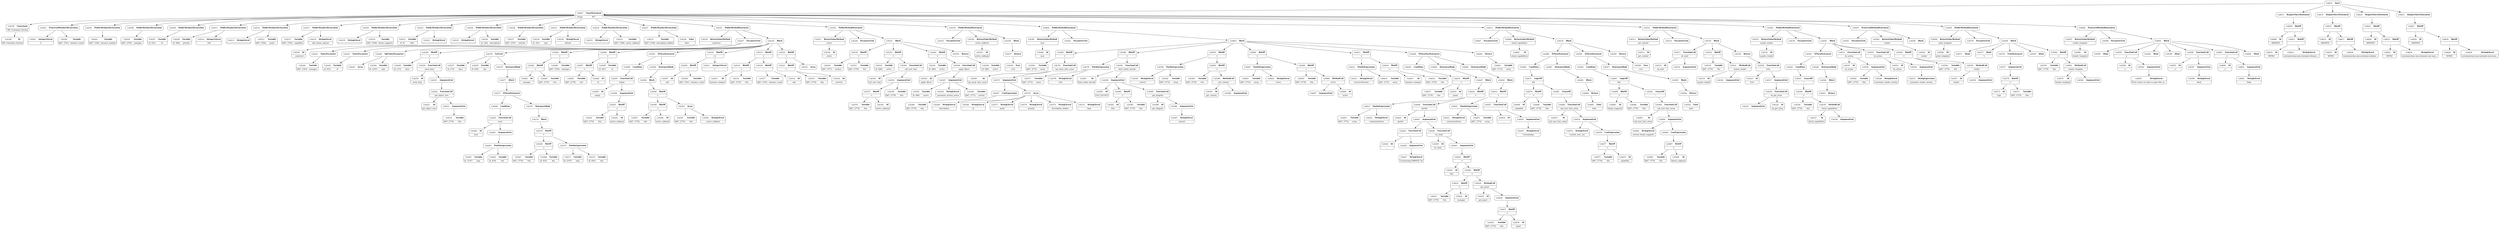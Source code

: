 digraph ast {
node [shape=none];
124199 [label=<<TABLE border='1' cellspacing='0' cellpadding='10' style='rounded' ><TR><TD border='0'>124199</TD><TD border='0'><B>ClassName</B></TD></TR><HR/><TR><TD border='0' cellpadding='5' colspan='2'>WP_Customize_Section</TD></TR></TABLE>>];
124199 -> 124198 [weight=2];
124198 [label=<<TABLE border='1' cellspacing='0' cellpadding='10' style='rounded' ><TR><TD border='0'>124198</TD><TD border='0'><B>Id</B></TD></TR><HR/><TR><TD border='0' cellpadding='5' colspan='2'>WP_Customize_Section</TD></TR></TABLE>>];
124201 [label=<<TABLE border='1' cellspacing='0' cellpadding='10' style='rounded' ><TR><TD border='0'>124201</TD><TD border='0'><B>IntegerLiteral</B></TD></TR><HR/><TR><TD border='0' cellpadding='5' colspan='2'>0</TD></TR></TABLE>>];
124200 [label=<<TABLE border='1' cellspacing='0' cellpadding='10' style='rounded' ><TR><TD border='0'>124200</TD><TD border='0'><B>Variable</B></TD></TR><HR/><TR><TD border='0' cellpadding='5'>(667, 2761)</TD><TD border='0' cellpadding='5'>instance_count</TD></TR></TABLE>>];
124203 [label=<<TABLE border='1' cellspacing='0' cellpadding='10' style='rounded' ><TR><TD border='0'>124203</TD><TD border='0'><B>Variable</B></TD></TR><HR/><TR><TD border='0' cellpadding='5'>(667, 2762)</TD><TD border='0' cellpadding='5'>instance_number</TD></TR></TABLE>>];
124202 [label=<<TABLE border='1' cellspacing='0' cellpadding='10' style='rounded' ><TR><TD border='0'>124202</TD><TD border='0'><B>ProtectedMemberDeclaration</B></TD></TR></TABLE>>];
124202 -> 124200 [weight=2];
124202 -> 124201 [weight=2];
124205 [label=<<TABLE border='1' cellspacing='0' cellpadding='10' style='rounded' ><TR><TD border='0'>124205</TD><TD border='0'><B>Variable</B></TD></TR><HR/><TR><TD border='0' cellpadding='5'>(667, 2763)</TD><TD border='0' cellpadding='5'>manager</TD></TR></TABLE>>];
124204 [label=<<TABLE border='1' cellspacing='0' cellpadding='10' style='rounded' ><TR><TD border='0'>124204</TD><TD border='0'><B>PublicMemberDeclaration</B></TD></TR></TABLE>>];
124204 -> 124203 [weight=2];
124207 [label=<<TABLE border='1' cellspacing='0' cellpadding='10' style='rounded' ><TR><TD border='0'>124207</TD><TD border='0'><B>Variable</B></TD></TR><HR/><TR><TD border='0' cellpadding='5'>(0, 831)</TD><TD border='0' cellpadding='5'>id</TD></TR></TABLE>>];
124206 [label=<<TABLE border='1' cellspacing='0' cellpadding='10' style='rounded' ><TR><TD border='0'>124206</TD><TD border='0'><B>PublicMemberDeclaration</B></TD></TR></TABLE>>];
124206 -> 124205 [weight=2];
124209 [label=<<TABLE border='1' cellspacing='0' cellpadding='10' style='rounded' ><TR><TD border='0'>124209</TD><TD border='0'><B>Variable</B></TD></TR><HR/><TR><TD border='0' cellpadding='5'>(0, 684)</TD><TD border='0' cellpadding='5'>priority</TD></TR></TABLE>>];
124208 [label=<<TABLE border='1' cellspacing='0' cellpadding='10' style='rounded' ><TR><TD border='0'>124208</TD><TD border='0'><B>PublicMemberDeclaration</B></TD></TR></TABLE>>];
124208 -> 124207 [weight=2];
124211 [label=<<TABLE border='1' cellspacing='0' cellpadding='10' style='rounded' ><TR><TD border='0'>124211</TD><TD border='0'><B>PublicMemberDeclaration</B></TD></TR></TABLE>>];
124211 -> 124209 [weight=2];
124211 -> 124210 [weight=2];
124210 [label=<<TABLE border='1' cellspacing='0' cellpadding='10' style='rounded' ><TR><TD border='0'>124210</TD><TD border='0'><B>IntegerLiteral</B></TD></TR><HR/><TR><TD border='0' cellpadding='5' colspan='2'>160</TD></TR></TABLE>>];
124213 [label=<<TABLE border='1' cellspacing='0' cellpadding='10' style='rounded' ><TR><TD border='0'>124213</TD><TD border='0'><B>StringLiteral</B></TD></TR><HR/><TR><TD border='0' cellpadding='5' colspan='2'></TD></TR></TABLE>>];
124212 [label=<<TABLE border='1' cellspacing='0' cellpadding='10' style='rounded' ><TR><TD border='0'>124212</TD><TD border='0'><B>Variable</B></TD></TR><HR/><TR><TD border='0' cellpadding='5'>(667, 2764)</TD><TD border='0' cellpadding='5'>panel</TD></TR></TABLE>>];
124215 [label=<<TABLE border='1' cellspacing='0' cellpadding='10' style='rounded' ><TR><TD border='0'>124215</TD><TD border='0'><B>Variable</B></TD></TR><HR/><TR><TD border='0' cellpadding='5'>(667, 2765)</TD><TD border='0' cellpadding='5'>capability</TD></TR></TABLE>>];
124214 [label=<<TABLE border='1' cellspacing='0' cellpadding='10' style='rounded' ><TR><TD border='0'>124214</TD><TD border='0'><B>PublicMemberDeclaration</B></TD></TR></TABLE>>];
124214 -> 124212 [weight=2];
124214 -> 124213 [weight=2];
124217 [label=<<TABLE border='1' cellspacing='0' cellpadding='10' style='rounded' ><TR><TD border='0'>124217</TD><TD border='0'><B>PublicMemberDeclaration</B></TD></TR></TABLE>>];
124217 -> 124215 [weight=2];
124217 -> 124216 [weight=2];
124216 [label=<<TABLE border='1' cellspacing='0' cellpadding='10' style='rounded' ><TR><TD border='0'>124216</TD><TD border='0'><B>StringLiteral</B></TD></TR><HR/><TR><TD border='0' cellpadding='5' colspan='2'>edit_theme_options</TD></TR></TABLE>>];
124219 [label=<<TABLE border='1' cellspacing='0' cellpadding='10' style='rounded' ><TR><TD border='0'>124219</TD><TD border='0'><B>StringLiteral</B></TD></TR><HR/><TR><TD border='0' cellpadding='5' colspan='2'></TD></TR></TABLE>>];
124218 [label=<<TABLE border='1' cellspacing='0' cellpadding='10' style='rounded' ><TR><TD border='0'>124218</TD><TD border='0'><B>Variable</B></TD></TR><HR/><TR><TD border='0' cellpadding='5'>(667, 2766)</TD><TD border='0' cellpadding='5'>theme_supports</TD></TR></TABLE>>];
124221 [label=<<TABLE border='1' cellspacing='0' cellpadding='10' style='rounded' ><TR><TD border='0'>124221</TD><TD border='0'><B>Variable</B></TD></TR><HR/><TR><TD border='0' cellpadding='5'>(0, 8)</TD><TD border='0' cellpadding='5'>title</TD></TR></TABLE>>];
124220 [label=<<TABLE border='1' cellspacing='0' cellpadding='10' style='rounded' ><TR><TD border='0'>124220</TD><TD border='0'><B>PublicMemberDeclaration</B></TD></TR></TABLE>>];
124220 -> 124218 [weight=2];
124220 -> 124219 [weight=2];
124223 [label=<<TABLE border='1' cellspacing='0' cellpadding='10' style='rounded' ><TR><TD border='0'>124223</TD><TD border='0'><B>PublicMemberDeclaration</B></TD></TR></TABLE>>];
124223 -> 124221 [weight=2];
124223 -> 124222 [weight=2];
124222 [label=<<TABLE border='1' cellspacing='0' cellpadding='10' style='rounded' ><TR><TD border='0'>124222</TD><TD border='0'><B>StringLiteral</B></TD></TR><HR/><TR><TD border='0' cellpadding='5' colspan='2'></TD></TR></TABLE>>];
124225 [label=<<TABLE border='1' cellspacing='0' cellpadding='10' style='rounded' ><TR><TD border='0'>124225</TD><TD border='0'><B>StringLiteral</B></TD></TR><HR/><TR><TD border='0' cellpadding='5' colspan='2'></TD></TR></TABLE>>];
124224 [label=<<TABLE border='1' cellspacing='0' cellpadding='10' style='rounded' ><TR><TD border='0'>124224</TD><TD border='0'><B>Variable</B></TD></TR><HR/><TR><TD border='0' cellpadding='5'>(0, 242)</TD><TD border='0' cellpadding='5'>description</TD></TR></TABLE>>];
124227 [label=<<TABLE border='1' cellspacing='0' cellpadding='10' style='rounded' ><TR><TD border='0'>124227</TD><TD border='0'><B>Variable</B></TD></TR><HR/><TR><TD border='0' cellpadding='5'>(667, 2767)</TD><TD border='0' cellpadding='5'>controls</TD></TR></TABLE>>];
124226 [label=<<TABLE border='1' cellspacing='0' cellpadding='10' style='rounded' ><TR><TD border='0'>124226</TD><TD border='0'><B>PublicMemberDeclaration</B></TD></TR></TABLE>>];
124226 -> 124224 [weight=2];
124226 -> 124225 [weight=2];
124229 [label=<<TABLE border='1' cellspacing='0' cellpadding='10' style='rounded' ><TR><TD border='0'>124229</TD><TD border='0'><B>Variable</B></TD></TR><HR/><TR><TD border='0' cellpadding='5'>(0, 181)</TD><TD border='0' cellpadding='5'>type</TD></TR></TABLE>>];
124228 [label=<<TABLE border='1' cellspacing='0' cellpadding='10' style='rounded' ><TR><TD border='0'>124228</TD><TD border='0'><B>PublicMemberDeclaration</B></TD></TR></TABLE>>];
124228 -> 124227 [weight=2];
124231 [label=<<TABLE border='1' cellspacing='0' cellpadding='10' style='rounded' ><TR><TD border='0'>124231</TD><TD border='0'><B>PublicMemberDeclaration</B></TD></TR></TABLE>>];
124231 -> 124229 [weight=2];
124231 -> 124230 [weight=2];
124230 [label=<<TABLE border='1' cellspacing='0' cellpadding='10' style='rounded' ><TR><TD border='0'>124230</TD><TD border='0'><B>StringLiteral</B></TD></TR><HR/><TR><TD border='0' cellpadding='5' colspan='2'>default</TD></TR></TABLE>>];
124233 [label=<<TABLE border='1' cellspacing='0' cellpadding='10' style='rounded' ><TR><TD border='0'>124233</TD><TD border='0'><B>StringLiteral</B></TD></TR><HR/><TR><TD border='0' cellpadding='5' colspan='2'></TD></TR></TABLE>>];
124232 [label=<<TABLE border='1' cellspacing='0' cellpadding='10' style='rounded' ><TR><TD border='0'>124232</TD><TD border='0'><B>Variable</B></TD></TR><HR/><TR><TD border='0' cellpadding='5'>(667, 2768)</TD><TD border='0' cellpadding='5'>active_callback</TD></TR></TABLE>>];
124235 [label=<<TABLE border='1' cellspacing='0' cellpadding='10' style='rounded' ><TR><TD border='0'>124235</TD><TD border='0'><B>Variable</B></TD></TR><HR/><TR><TD border='0' cellpadding='5'>(667, 2769)</TD><TD border='0' cellpadding='5'>description_hidden</TD></TR></TABLE>>];
124234 [label=<<TABLE border='1' cellspacing='0' cellpadding='10' style='rounded' ><TR><TD border='0'>124234</TD><TD border='0'><B>PublicMemberDeclaration</B></TD></TR></TABLE>>];
124234 -> 124232 [weight=2];
124234 -> 124233 [weight=2];
124237 [label=<<TABLE border='1' cellspacing='0' cellpadding='10' style='rounded' ><TR><TD border='0'>124237</TD><TD border='0'><B>PublicMemberDeclaration</B></TD></TR></TABLE>>];
124237 -> 124235 [weight=2];
124237 -> 124236 [weight=2];
124236 [label=<<TABLE border='1' cellspacing='0' cellpadding='10' style='rounded' ><TR><TD border='0'>124236</TD><TD border='0'><B>False</B></TD></TR><HR/><TR><TD border='0' cellpadding='5' colspan='2'>false</TD></TR></TABLE>>];
124239 [label=<<TABLE border='1' cellspacing='0' cellpadding='10' style='rounded' ><TR><TD border='0'>124239</TD><TD border='0'><B>ReturnValueMethod</B></TD></TR><HR/><TR><TD border='0' cellpadding='5' colspan='2'>__construct</TD></TR></TABLE>>];
124239 -> 124238 [weight=2];
124238 [label=<<TABLE border='1' cellspacing='0' cellpadding='10' style='rounded' ><TR><TD border='0'>124238</TD><TD border='0'><B>Id</B></TD></TR><HR/><TR><TD border='0' cellpadding='5' colspan='2'>__construct</TD></TR></TABLE>>];
124241 [label=<<TABLE border='1' cellspacing='0' cellpadding='10' style='rounded' ><TR><TD border='0'>124241</TD><TD border='0'><B>ValueParameter</B></TD></TR></TABLE>>];
124241 -> 124240 [weight=2];
124240 [label=<<TABLE border='1' cellspacing='0' cellpadding='10' style='rounded' ><TR><TD border='0'>124240</TD><TD border='0'><B>Variable</B></TD></TR><HR/><TR><TD border='0' cellpadding='5'>(667, 2763)</TD><TD border='0' cellpadding='5'>manager</TD></TR></TABLE>>];
124243 [label=<<TABLE border='1' cellspacing='0' cellpadding='10' style='rounded' ><TR><TD border='0'>124243</TD><TD border='0'><B>ValueParameter</B></TD></TR></TABLE>>];
124243 -> 124242 [weight=2];
124242 [label=<<TABLE border='1' cellspacing='0' cellpadding='10' style='rounded' ><TR><TD border='0'>124242</TD><TD border='0'><B>Variable</B></TD></TR><HR/><TR><TD border='0' cellpadding='5'>(0, 831)</TD><TD border='0' cellpadding='5'>id</TD></TR></TABLE>>];
124245 [label=<<TABLE border='1' cellspacing='0' cellpadding='10' style='rounded' ><TR><TD border='0'>124245</TD><TD border='0'><B>Array</B></TD></TR></TABLE>>];
124244 [label=<<TABLE border='1' cellspacing='0' cellpadding='10' style='rounded' ><TR><TD border='0'>124244</TD><TD border='0'><B>Variable</B></TD></TR><HR/><TR><TD border='0' cellpadding='5'>(0, 2197)</TD><TD border='0' cellpadding='5'>args</TD></TR></TABLE>>];
124247 [label=<<TABLE border='1' cellspacing='0' cellpadding='10' style='rounded' ><TR><TD border='0'>124247</TD><TD border='0'><B>ParameterList</B></TD></TR></TABLE>>];
124247 -> 124241 [weight=2];
124247 -> 124243 [weight=2];
124247 -> 124246 [weight=2];
124246 [label=<<TABLE border='1' cellspacing='0' cellpadding='10' style='rounded' ><TR><TD border='0'>124246</TD><TD border='0'><B>OptValueParameter</B></TD></TR></TABLE>>];
124246 -> 124244 [weight=2];
124246 -> 124245 [weight=2];
124249 [label=<<TABLE border='1' cellspacing='0' cellpadding='10' style='rounded' ><TR><TD border='0'>124249</TD><TD border='0'><B>BinOP</B></TD></TR><HR/><TR><TD border='0' cellpadding='5' colspan='2'>=</TD></TR></TABLE>>];
124249 -> 124248 [weight=2];
124249 -> 124256 [weight=2];
124248 [label=<<TABLE border='1' cellspacing='0' cellpadding='10' style='rounded' ><TR><TD border='0'>124248</TD><TD border='0'><B>Variable</B></TD></TR><HR/><TR><TD border='0' cellpadding='5'>(0, 273)</TD><TD border='0' cellpadding='5'>keys</TD></TR></TABLE>>];
124251 [label=<<TABLE border='1' cellspacing='0' cellpadding='10' style='rounded' ><TR><TD border='0'>124251</TD><TD border='0'><B>Id</B></TD></TR><HR/><TR><TD border='0' cellpadding='5' colspan='2'>get_object_vars</TD></TR></TABLE>>];
124250 [label=<<TABLE border='1' cellspacing='0' cellpadding='10' style='rounded' ><TR><TD border='0'>124250</TD><TD border='0'><B>Id</B></TD></TR><HR/><TR><TD border='0' cellpadding='5' colspan='2'>array_keys</TD></TR></TABLE>>];
124253 [label=<<TABLE border='1' cellspacing='0' cellpadding='10' style='rounded' ><TR><TD border='0'>124253</TD><TD border='0'><B>ArgumentList</B></TD></TR></TABLE>>];
124253 -> 124252 [weight=2];
124252 [label=<<TABLE border='1' cellspacing='0' cellpadding='10' style='rounded' ><TR><TD border='0'>124252</TD><TD border='0'><B>Variable</B></TD></TR><HR/><TR><TD border='0' cellpadding='5'>(667, 2770)</TD><TD border='0' cellpadding='5'>this</TD></TR></TABLE>>];
124255 [label=<<TABLE border='1' cellspacing='0' cellpadding='10' style='rounded' ><TR><TD border='0'>124255</TD><TD border='0'><B>ArgumentList</B></TD></TR></TABLE>>];
124255 -> 124254 [weight=2];
124254 [label=<<TABLE border='1' cellspacing='0' cellpadding='10' style='rounded' ><TR><TD border='0'>124254</TD><TD border='0'><B>FunctionCall</B></TD></TR><HR/><TR><TD border='0' cellpadding='5' colspan='2'>get_object_vars</TD></TR></TABLE>>];
124254 -> 124251 [weight=2];
124254 -> 124253 [weight=2];
124257 [label=<<TABLE border='1' cellspacing='0' cellpadding='10' style='rounded' ><TR><TD border='0'>124257</TD><TD border='0'><B>Variable</B></TD></TR><HR/><TR><TD border='0' cellpadding='5'>(0, 273)</TD><TD border='0' cellpadding='5'>keys</TD></TR></TABLE>>];
124256 [label=<<TABLE border='1' cellspacing='0' cellpadding='10' style='rounded' ><TR><TD border='0'>124256</TD><TD border='0'><B>FunctionCall</B></TD></TR><HR/><TR><TD border='0' cellpadding='5' colspan='2'>array_keys</TD></TR></TABLE>>];
124256 -> 124250 [weight=2];
124256 -> 124255 [weight=2];
124258 [label=<<TABLE border='1' cellspacing='0' cellpadding='10' style='rounded' ><TR><TD border='0'>124258</TD><TD border='0'><B>Variable</B></TD></TR><HR/><TR><TD border='0' cellpadding='5'>(0, 816)</TD><TD border='0' cellpadding='5'>key</TD></TR></TABLE>>];
124261 [label=<<TABLE border='1' cellspacing='0' cellpadding='10' style='rounded' ><TR><TD border='0'>124261</TD><TD border='0'><B>Variable</B></TD></TR><HR/><TR><TD border='0' cellpadding='5'>(0, 2197)</TD><TD border='0' cellpadding='5'>args</TD></TR></TABLE>>];
124260 [label=<<TABLE border='1' cellspacing='0' cellpadding='10' style='rounded' ><TR><TD border='0'>124260</TD><TD border='0'><B>Id</B></TD></TR><HR/><TR><TD border='0' cellpadding='5' colspan='2'>isset</TD></TR></TABLE>>];
124263 [label=<<TABLE border='1' cellspacing='0' cellpadding='10' style='rounded' ><TR><TD border='0'>124263</TD><TD border='0'><B>PostfixExpression</B></TD></TR></TABLE>>];
124263 -> 124261 [weight=2];
124263 -> 124262 [weight=2];
124262 [label=<<TABLE border='1' cellspacing='0' cellpadding='10' style='rounded' ><TR><TD border='0'>124262</TD><TD border='0'><B>Variable</B></TD></TR><HR/><TR><TD border='0' cellpadding='5'>(0, 816)</TD><TD border='0' cellpadding='5'>key</TD></TR></TABLE>>];
124265 [label=<<TABLE border='1' cellspacing='0' cellpadding='10' style='rounded' ><TR><TD border='0'>124265</TD><TD border='0'><B>FunctionCall</B></TD></TR><HR/><TR><TD border='0' cellpadding='5' colspan='2'>isset</TD></TR></TABLE>>];
124265 -> 124260 [weight=2];
124265 -> 124264 [weight=2];
124264 [label=<<TABLE border='1' cellspacing='0' cellpadding='10' style='rounded' ><TR><TD border='0'>124264</TD><TD border='0'><B>ArgumentList</B></TD></TR></TABLE>>];
124264 -> 124263 [weight=2];
124267 [label=<<TABLE border='1' cellspacing='0' cellpadding='10' style='rounded' ><TR><TD border='0'>124267</TD><TD border='0'><B>Variable</B></TD></TR><HR/><TR><TD border='0' cellpadding='5'>(667, 2770)</TD><TD border='0' cellpadding='5'>this</TD></TR></TABLE>>];
124266 [label=<<TABLE border='1' cellspacing='0' cellpadding='10' style='rounded' ><TR><TD border='0'>124266</TD><TD border='0'><B>Condition</B></TD></TR></TABLE>>];
124266 -> 124265 [weight=2];
124269 [label=<<TABLE border='1' cellspacing='0' cellpadding='10' style='rounded' ><TR><TD border='0'>124269</TD><TD border='0'><B>BinOP</B></TD></TR><HR/><TR><TD border='0' cellpadding='5' colspan='2'>-&gt;</TD></TR></TABLE>>];
124269 -> 124267 [weight=2];
124269 -> 124268 [weight=2];
124268 [label=<<TABLE border='1' cellspacing='0' cellpadding='10' style='rounded' ><TR><TD border='0'>124268</TD><TD border='0'><B>Variable</B></TD></TR><HR/><TR><TD border='0' cellpadding='5'>(0, 816)</TD><TD border='0' cellpadding='5'>key</TD></TR></TABLE>>];
124271 [label=<<TABLE border='1' cellspacing='0' cellpadding='10' style='rounded' ><TR><TD border='0'>124271</TD><TD border='0'><B>Variable</B></TD></TR><HR/><TR><TD border='0' cellpadding='5'>(0, 2197)</TD><TD border='0' cellpadding='5'>args</TD></TR></TABLE>>];
124270 [label=<<TABLE border='1' cellspacing='0' cellpadding='10' style='rounded' ><TR><TD border='0'>124270</TD><TD border='0'><B>BinOP</B></TD></TR><HR/><TR><TD border='0' cellpadding='5' colspan='2'>=</TD></TR></TABLE>>];
124270 -> 124269 [weight=2];
124270 -> 124273 [weight=2];
124273 [label=<<TABLE border='1' cellspacing='0' cellpadding='10' style='rounded' ><TR><TD border='0'>124273</TD><TD border='0'><B>PostfixExpression</B></TD></TR></TABLE>>];
124273 -> 124271 [weight=2];
124273 -> 124272 [weight=2];
124272 [label=<<TABLE border='1' cellspacing='0' cellpadding='10' style='rounded' ><TR><TD border='0'>124272</TD><TD border='0'><B>Variable</B></TD></TR><HR/><TR><TD border='0' cellpadding='5'>(0, 816)</TD><TD border='0' cellpadding='5'>key</TD></TR></TABLE>>];
124275 [label=<<TABLE border='1' cellspacing='0' cellpadding='10' style='rounded' ><TR><TD border='0'>124275</TD><TD border='0'><B>IfThenStatement</B></TD></TR></TABLE>>];
124275 -> 124266 [weight=2];
124275 -> 124276 [weight=2];
124274 [label=<<TABLE border='1' cellspacing='0' cellpadding='10' style='rounded' ><TR><TD border='0'>124274</TD><TD border='0'><B>Block</B></TD></TR></TABLE>>];
124274 -> 124270 [weight=2];
124277 [label=<<TABLE border='1' cellspacing='0' cellpadding='10' style='rounded' ><TR><TD border='0'>124277</TD><TD border='0'><B>Block</B></TD></TR></TABLE>>];
124277 -> 124275 [weight=2];
124276 [label=<<TABLE border='1' cellspacing='0' cellpadding='10' style='rounded' ><TR><TD border='0'>124276</TD><TD border='0'><B>StatementBody</B></TD></TR></TABLE>>];
124276 -> 124274 [weight=2];
124279 [label=<<TABLE border='1' cellspacing='0' cellpadding='10' style='rounded' ><TR><TD border='0'>124279</TD><TD border='0'><B>StatementBody</B></TD></TR></TABLE>>];
124279 -> 124277 [weight=2];
124278 [label=<<TABLE border='1' cellspacing='0' cellpadding='10' style='rounded' ><TR><TD border='0'>124278</TD><TD border='0'><B>ForEach</B></TD></TR></TABLE>>];
124278 -> 124257 [weight=2];
124278 -> 124258 [weight=2];
124278 -> 124279 [weight=2];
124281 [label=<<TABLE border='1' cellspacing='0' cellpadding='10' style='rounded' ><TR><TD border='0'>124281</TD><TD border='0'><B>Id</B></TD></TR><HR/><TR><TD border='0' cellpadding='5' colspan='2'>manager</TD></TR></TABLE>>];
124280 [label=<<TABLE border='1' cellspacing='0' cellpadding='10' style='rounded' ><TR><TD border='0'>124280</TD><TD border='0'><B>Variable</B></TD></TR><HR/><TR><TD border='0' cellpadding='5'>(667, 2770)</TD><TD border='0' cellpadding='5'>this</TD></TR></TABLE>>];
124283 [label=<<TABLE border='1' cellspacing='0' cellpadding='10' style='rounded' ><TR><TD border='0'>124283</TD><TD border='0'><B>BinOP</B></TD></TR><HR/><TR><TD border='0' cellpadding='5' colspan='2'>=</TD></TR></TABLE>>];
124283 -> 124282 [weight=2];
124283 -> 124284 [weight=2];
124282 [label=<<TABLE border='1' cellspacing='0' cellpadding='10' style='rounded' ><TR><TD border='0'>124282</TD><TD border='0'><B>BinOP</B></TD></TR><HR/><TR><TD border='0' cellpadding='5' colspan='2'>-&gt;</TD></TR></TABLE>>];
124282 -> 124280 [weight=2];
124282 -> 124281 [weight=2];
124285 [label=<<TABLE border='1' cellspacing='0' cellpadding='10' style='rounded' ><TR><TD border='0'>124285</TD><TD border='0'><B>Variable</B></TD></TR><HR/><TR><TD border='0' cellpadding='5'>(667, 2770)</TD><TD border='0' cellpadding='5'>this</TD></TR></TABLE>>];
124284 [label=<<TABLE border='1' cellspacing='0' cellpadding='10' style='rounded' ><TR><TD border='0'>124284</TD><TD border='0'><B>Variable</B></TD></TR><HR/><TR><TD border='0' cellpadding='5'>(667, 2763)</TD><TD border='0' cellpadding='5'>manager</TD></TR></TABLE>>];
124287 [label=<<TABLE border='1' cellspacing='0' cellpadding='10' style='rounded' ><TR><TD border='0'>124287</TD><TD border='0'><B>BinOP</B></TD></TR><HR/><TR><TD border='0' cellpadding='5' colspan='2'>-&gt;</TD></TR></TABLE>>];
124287 -> 124285 [weight=2];
124287 -> 124286 [weight=2];
124286 [label=<<TABLE border='1' cellspacing='0' cellpadding='10' style='rounded' ><TR><TD border='0'>124286</TD><TD border='0'><B>Id</B></TD></TR><HR/><TR><TD border='0' cellpadding='5' colspan='2'>id</TD></TR></TABLE>>];
124289 [label=<<TABLE border='1' cellspacing='0' cellpadding='10' style='rounded' ><TR><TD border='0'>124289</TD><TD border='0'><B>Variable</B></TD></TR><HR/><TR><TD border='0' cellpadding='5'>(0, 831)</TD><TD border='0' cellpadding='5'>id</TD></TR></TABLE>>];
124288 [label=<<TABLE border='1' cellspacing='0' cellpadding='10' style='rounded' ><TR><TD border='0'>124288</TD><TD border='0'><B>BinOP</B></TD></TR><HR/><TR><TD border='0' cellpadding='5' colspan='2'>=</TD></TR></TABLE>>];
124288 -> 124287 [weight=2];
124288 -> 124289 [weight=2];
124291 [label=<<TABLE border='1' cellspacing='0' cellpadding='10' style='rounded' ><TR><TD border='0'>124291</TD><TD border='0'><B>Variable</B></TD></TR><HR/><TR><TD border='0' cellpadding='5'>(667, 2770)</TD><TD border='0' cellpadding='5'>this</TD></TR></TABLE>>];
124290 [label=<<TABLE border='1' cellspacing='0' cellpadding='10' style='rounded' ><TR><TD border='0'>124290</TD><TD border='0'><B>Id</B></TD></TR><HR/><TR><TD border='0' cellpadding='5' colspan='2'>empty</TD></TR></TABLE>>];
124293 [label=<<TABLE border='1' cellspacing='0' cellpadding='10' style='rounded' ><TR><TD border='0'>124293</TD><TD border='0'><B>BinOP</B></TD></TR><HR/><TR><TD border='0' cellpadding='5' colspan='2'>-&gt;</TD></TR></TABLE>>];
124293 -> 124291 [weight=2];
124293 -> 124292 [weight=2];
124292 [label=<<TABLE border='1' cellspacing='0' cellpadding='10' style='rounded' ><TR><TD border='0'>124292</TD><TD border='0'><B>Id</B></TD></TR><HR/><TR><TD border='0' cellpadding='5' colspan='2'>active_callback</TD></TR></TABLE>>];
124295 [label=<<TABLE border='1' cellspacing='0' cellpadding='10' style='rounded' ><TR><TD border='0'>124295</TD><TD border='0'><B>FunctionCall</B></TD></TR><HR/><TR><TD border='0' cellpadding='5' colspan='2'>empty</TD></TR></TABLE>>];
124295 -> 124290 [weight=2];
124295 -> 124294 [weight=2];
124294 [label=<<TABLE border='1' cellspacing='0' cellpadding='10' style='rounded' ><TR><TD border='0'>124294</TD><TD border='0'><B>ArgumentList</B></TD></TR></TABLE>>];
124294 -> 124293 [weight=2];
124297 [label=<<TABLE border='1' cellspacing='0' cellpadding='10' style='rounded' ><TR><TD border='0'>124297</TD><TD border='0'><B>Variable</B></TD></TR><HR/><TR><TD border='0' cellpadding='5'>(667, 2770)</TD><TD border='0' cellpadding='5'>this</TD></TR></TABLE>>];
124296 [label=<<TABLE border='1' cellspacing='0' cellpadding='10' style='rounded' ><TR><TD border='0'>124296</TD><TD border='0'><B>Condition</B></TD></TR></TABLE>>];
124296 -> 124295 [weight=2];
124299 [label=<<TABLE border='1' cellspacing='0' cellpadding='10' style='rounded' ><TR><TD border='0'>124299</TD><TD border='0'><B>BinOP</B></TD></TR><HR/><TR><TD border='0' cellpadding='5' colspan='2'>-&gt;</TD></TR></TABLE>>];
124299 -> 124297 [weight=2];
124299 -> 124298 [weight=2];
124298 [label=<<TABLE border='1' cellspacing='0' cellpadding='10' style='rounded' ><TR><TD border='0'>124298</TD><TD border='0'><B>Id</B></TD></TR><HR/><TR><TD border='0' cellpadding='5' colspan='2'>active_callback</TD></TR></TABLE>>];
124301 [label=<<TABLE border='1' cellspacing='0' cellpadding='10' style='rounded' ><TR><TD border='0'>124301</TD><TD border='0'><B>Variable</B></TD></TR><HR/><TR><TD border='0' cellpadding='5'>(667, 2770)</TD><TD border='0' cellpadding='5'>this</TD></TR></TABLE>>];
124300 [label=<<TABLE border='1' cellspacing='0' cellpadding='10' style='rounded' ><TR><TD border='0'>124300</TD><TD border='0'><B>BinOP</B></TD></TR><HR/><TR><TD border='0' cellpadding='5' colspan='2'>=</TD></TR></TABLE>>];
124300 -> 124299 [weight=2];
124300 -> 124303 [weight=2];
124303 [label=<<TABLE border='1' cellspacing='0' cellpadding='10' style='rounded' ><TR><TD border='0'>124303</TD><TD border='0'><B>Array</B></TD></TR></TABLE>>];
124303 -> 124301 [weight=2];
124303 -> 124302 [weight=2];
124302 [label=<<TABLE border='1' cellspacing='0' cellpadding='10' style='rounded' ><TR><TD border='0'>124302</TD><TD border='0'><B>StringLiteral</B></TD></TR><HR/><TR><TD border='0' cellpadding='5' colspan='2'>active_callback</TD></TR></TABLE>>];
124305 [label=<<TABLE border='1' cellspacing='0' cellpadding='10' style='rounded' ><TR><TD border='0'>124305</TD><TD border='0'><B>IfThenStatement</B></TD></TR></TABLE>>];
124305 -> 124296 [weight=2];
124305 -> 124306 [weight=2];
124304 [label=<<TABLE border='1' cellspacing='0' cellpadding='10' style='rounded' ><TR><TD border='0'>124304</TD><TD border='0'><B>Block</B></TD></TR></TABLE>>];
124304 -> 124300 [weight=2];
124307 [label=<<TABLE border='1' cellspacing='0' cellpadding='10' style='rounded' ><TR><TD border='0'>124307</TD><TD border='0'><B>Id</B></TD></TR><HR/><TR><TD border='0' cellpadding='5' colspan='2'>self</TD></TR></TABLE>>];
124306 [label=<<TABLE border='1' cellspacing='0' cellpadding='10' style='rounded' ><TR><TD border='0'>124306</TD><TD border='0'><B>StatementBody</B></TD></TR></TABLE>>];
124306 -> 124304 [weight=2];
124309 [label=<<TABLE border='1' cellspacing='0' cellpadding='10' style='rounded' ><TR><TD border='0'>124309</TD><TD border='0'><B>BinOP</B></TD></TR><HR/><TR><TD border='0' cellpadding='5' colspan='2'>::</TD></TR></TABLE>>];
124309 -> 124307 [weight=2];
124309 -> 124308 [weight=2];
124308 [label=<<TABLE border='1' cellspacing='0' cellpadding='10' style='rounded' ><TR><TD border='0'>124308</TD><TD border='0'><B>Variable</B></TD></TR><HR/><TR><TD border='0' cellpadding='5'>(667, 2761)</TD><TD border='0' cellpadding='5'>instance_count</TD></TR></TABLE>>];
124311 [label=<<TABLE border='1' cellspacing='0' cellpadding='10' style='rounded' ><TR><TD border='0'>124311</TD><TD border='0'><B>IntegerLiteral</B></TD></TR><HR/><TR><TD border='0' cellpadding='5' colspan='2'>1</TD></TR></TABLE>>];
124310 [label=<<TABLE border='1' cellspacing='0' cellpadding='10' style='rounded' ><TR><TD border='0'>124310</TD><TD border='0'><B>BinOP</B></TD></TR><HR/><TR><TD border='0' cellpadding='5' colspan='2'>+=</TD></TR></TABLE>>];
124310 -> 124309 [weight=2];
124310 -> 124311 [weight=2];
124313 [label=<<TABLE border='1' cellspacing='0' cellpadding='10' style='rounded' ><TR><TD border='0'>124313</TD><TD border='0'><B>Id</B></TD></TR><HR/><TR><TD border='0' cellpadding='5' colspan='2'>instance_number</TD></TR></TABLE>>];
124312 [label=<<TABLE border='1' cellspacing='0' cellpadding='10' style='rounded' ><TR><TD border='0'>124312</TD><TD border='0'><B>Variable</B></TD></TR><HR/><TR><TD border='0' cellpadding='5'>(667, 2770)</TD><TD border='0' cellpadding='5'>this</TD></TR></TABLE>>];
124315 [label=<<TABLE border='1' cellspacing='0' cellpadding='10' style='rounded' ><TR><TD border='0'>124315</TD><TD border='0'><B>BinOP</B></TD></TR><HR/><TR><TD border='0' cellpadding='5' colspan='2'>=</TD></TR></TABLE>>];
124315 -> 124314 [weight=2];
124315 -> 124318 [weight=2];
124314 [label=<<TABLE border='1' cellspacing='0' cellpadding='10' style='rounded' ><TR><TD border='0'>124314</TD><TD border='0'><B>BinOP</B></TD></TR><HR/><TR><TD border='0' cellpadding='5' colspan='2'>-&gt;</TD></TR></TABLE>>];
124314 -> 124312 [weight=2];
124314 -> 124313 [weight=2];
124317 [label=<<TABLE border='1' cellspacing='0' cellpadding='10' style='rounded' ><TR><TD border='0'>124317</TD><TD border='0'><B>Variable</B></TD></TR><HR/><TR><TD border='0' cellpadding='5'>(667, 2761)</TD><TD border='0' cellpadding='5'>instance_count</TD></TR></TABLE>>];
124316 [label=<<TABLE border='1' cellspacing='0' cellpadding='10' style='rounded' ><TR><TD border='0'>124316</TD><TD border='0'><B>Id</B></TD></TR><HR/><TR><TD border='0' cellpadding='5' colspan='2'>self</TD></TR></TABLE>>];
124319 [label=<<TABLE border='1' cellspacing='0' cellpadding='10' style='rounded' ><TR><TD border='0'>124319</TD><TD border='0'><B>Variable</B></TD></TR><HR/><TR><TD border='0' cellpadding='5'>(667, 2770)</TD><TD border='0' cellpadding='5'>this</TD></TR></TABLE>>];
124318 [label=<<TABLE border='1' cellspacing='0' cellpadding='10' style='rounded' ><TR><TD border='0'>124318</TD><TD border='0'><B>BinOP</B></TD></TR><HR/><TR><TD border='0' cellpadding='5' colspan='2'>::</TD></TR></TABLE>>];
124318 -> 124316 [weight=2];
124318 -> 124317 [weight=2];
124321 [label=<<TABLE border='1' cellspacing='0' cellpadding='10' style='rounded' ><TR><TD border='0'>124321</TD><TD border='0'><B>BinOP</B></TD></TR><HR/><TR><TD border='0' cellpadding='5' colspan='2'>-&gt;</TD></TR></TABLE>>];
124321 -> 124319 [weight=2];
124321 -> 124320 [weight=2];
124320 [label=<<TABLE border='1' cellspacing='0' cellpadding='10' style='rounded' ><TR><TD border='0'>124320</TD><TD border='0'><B>Id</B></TD></TR><HR/><TR><TD border='0' cellpadding='5' colspan='2'>controls</TD></TR></TABLE>>];
124323 [label=<<TABLE border='1' cellspacing='0' cellpadding='10' style='rounded' ><TR><TD border='0'>124323</TD><TD border='0'><B>Array</B></TD></TR></TABLE>>];
124322 [label=<<TABLE border='1' cellspacing='0' cellpadding='10' style='rounded' ><TR><TD border='0'>124322</TD><TD border='0'><B>BinOP</B></TD></TR><HR/><TR><TD border='0' cellpadding='5' colspan='2'>=</TD></TR></TABLE>>];
124322 -> 124321 [weight=2];
124322 -> 124323 [weight=2];
124325 [label=<<TABLE border='1' cellspacing='0' cellpadding='10' style='rounded' ><TR><TD border='0'>124325</TD><TD border='0'><B>PublicMethodStatement</B></TD></TR></TABLE>>];
124325 -> 124239 [weight=2];
124325 -> 124247 [weight=2];
124325 -> 124324 [weight=2];
124324 [label=<<TABLE border='1' cellspacing='0' cellpadding='10' style='rounded' ><TR><TD border='0'>124324</TD><TD border='0'><B>Block</B></TD></TR></TABLE>>];
124324 -> 124249 [weight=2];
124324 -> 124278 [weight=2];
124324 -> 124283 [weight=2];
124324 -> 124288 [weight=2];
124324 -> 124305 [weight=2];
124324 -> 124310 [weight=2];
124324 -> 124315 [weight=2];
124324 -> 124322 [weight=2];
124327 [label=<<TABLE border='1' cellspacing='0' cellpadding='10' style='rounded' ><TR><TD border='0'>124327</TD><TD border='0'><B>ReturnValueMethod</B></TD></TR><HR/><TR><TD border='0' cellpadding='5' colspan='2'>active</TD></TR></TABLE>>];
124327 -> 124326 [weight=2];
124326 [label=<<TABLE border='1' cellspacing='0' cellpadding='10' style='rounded' ><TR><TD border='0'>124326</TD><TD border='0'><B>Id</B></TD></TR><HR/><TR><TD border='0' cellpadding='5' colspan='2'>active</TD></TR></TABLE>>];
124329 [label=<<TABLE border='1' cellspacing='0' cellpadding='10' style='rounded' ><TR><TD border='0'>124329</TD><TD border='0'><B>Variable</B></TD></TR><HR/><TR><TD border='0' cellpadding='5'>(667, 2771)</TD><TD border='0' cellpadding='5'>section</TD></TR></TABLE>>];
124328 [label=<<TABLE border='1' cellspacing='0' cellpadding='10' style='rounded' ><TR><TD border='0'>124328</TD><TD border='0'><B>ParameterList</B></TD></TR></TABLE>>];
124331 [label=<<TABLE border='1' cellspacing='0' cellpadding='10' style='rounded' ><TR><TD border='0'>124331</TD><TD border='0'><B>Variable</B></TD></TR><HR/><TR><TD border='0' cellpadding='5'>(667, 2770)</TD><TD border='0' cellpadding='5'>this</TD></TR></TABLE>>];
124330 [label=<<TABLE border='1' cellspacing='0' cellpadding='10' style='rounded' ><TR><TD border='0'>124330</TD><TD border='0'><B>BinOP</B></TD></TR><HR/><TR><TD border='0' cellpadding='5' colspan='2'>=</TD></TR></TABLE>>];
124330 -> 124329 [weight=2];
124330 -> 124331 [weight=2];
124333 [label=<<TABLE border='1' cellspacing='0' cellpadding='10' style='rounded' ><TR><TD border='0'>124333</TD><TD border='0'><B>BinOP</B></TD></TR><HR/><TR><TD border='0' cellpadding='5' colspan='2'>=</TD></TR></TABLE>>];
124333 -> 124332 [weight=2];
124333 -> 124340 [weight=2];
124332 [label=<<TABLE border='1' cellspacing='0' cellpadding='10' style='rounded' ><TR><TD border='0'>124332</TD><TD border='0'><B>Variable</B></TD></TR><HR/><TR><TD border='0' cellpadding='5'>(0, 849)</TD><TD border='0' cellpadding='5'>active</TD></TR></TABLE>>];
124335 [label=<<TABLE border='1' cellspacing='0' cellpadding='10' style='rounded' ><TR><TD border='0'>124335</TD><TD border='0'><B>Variable</B></TD></TR><HR/><TR><TD border='0' cellpadding='5'>(667, 2770)</TD><TD border='0' cellpadding='5'>this</TD></TR></TABLE>>];
124334 [label=<<TABLE border='1' cellspacing='0' cellpadding='10' style='rounded' ><TR><TD border='0'>124334</TD><TD border='0'><B>Id</B></TD></TR><HR/><TR><TD border='0' cellpadding='5' colspan='2'>call_user_func</TD></TR></TABLE>>];
124337 [label=<<TABLE border='1' cellspacing='0' cellpadding='10' style='rounded' ><TR><TD border='0'>124337</TD><TD border='0'><B>BinOP</B></TD></TR><HR/><TR><TD border='0' cellpadding='5' colspan='2'>-&gt;</TD></TR></TABLE>>];
124337 -> 124335 [weight=2];
124337 -> 124336 [weight=2];
124336 [label=<<TABLE border='1' cellspacing='0' cellpadding='10' style='rounded' ><TR><TD border='0'>124336</TD><TD border='0'><B>Id</B></TD></TR><HR/><TR><TD border='0' cellpadding='5' colspan='2'>active_callback</TD></TR></TABLE>>];
124339 [label=<<TABLE border='1' cellspacing='0' cellpadding='10' style='rounded' ><TR><TD border='0'>124339</TD><TD border='0'><B>ArgumentList</B></TD></TR></TABLE>>];
124339 -> 124337 [weight=2];
124339 -> 124338 [weight=2];
124338 [label=<<TABLE border='1' cellspacing='0' cellpadding='10' style='rounded' ><TR><TD border='0'>124338</TD><TD border='0'><B>Variable</B></TD></TR><HR/><TR><TD border='0' cellpadding='5'>(667, 2770)</TD><TD border='0' cellpadding='5'>this</TD></TR></TABLE>>];
124341 [label=<<TABLE border='1' cellspacing='0' cellpadding='10' style='rounded' ><TR><TD border='0'>124341</TD><TD border='0'><B>Variable</B></TD></TR><HR/><TR><TD border='0' cellpadding='5'>(0, 849)</TD><TD border='0' cellpadding='5'>active</TD></TR></TABLE>>];
124340 [label=<<TABLE border='1' cellspacing='0' cellpadding='10' style='rounded' ><TR><TD border='0'>124340</TD><TD border='0'><B>FunctionCall</B></TD></TR><HR/><TR><TD border='0' cellpadding='5' colspan='2'>call_user_func</TD></TR></TABLE>>];
124340 -> 124334 [weight=2];
124340 -> 124339 [weight=2];
124343 [label=<<TABLE border='1' cellspacing='0' cellpadding='10' style='rounded' ><TR><TD border='0'>124343</TD><TD border='0'><B>Id</B></TD></TR><HR/><TR><TD border='0' cellpadding='5' colspan='2'>apply_filters</TD></TR></TABLE>>];
124342 [label=<<TABLE border='1' cellspacing='0' cellpadding='10' style='rounded' ><TR><TD border='0'>124342</TD><TD border='0'><B>BinOP</B></TD></TR><HR/><TR><TD border='0' cellpadding='5' colspan='2'>=</TD></TR></TABLE>>];
124342 -> 124341 [weight=2];
124342 -> 124348 [weight=2];
124345 [label=<<TABLE border='1' cellspacing='0' cellpadding='10' style='rounded' ><TR><TD border='0'>124345</TD><TD border='0'><B>Variable</B></TD></TR><HR/><TR><TD border='0' cellpadding='5'>(0, 849)</TD><TD border='0' cellpadding='5'>active</TD></TR></TABLE>>];
124344 [label=<<TABLE border='1' cellspacing='0' cellpadding='10' style='rounded' ><TR><TD border='0'>124344</TD><TD border='0'><B>StringLiteral</B></TD></TR><HR/><TR><TD border='0' cellpadding='5' colspan='2'>customize_section_active</TD></TR></TABLE>>];
124347 [label=<<TABLE border='1' cellspacing='0' cellpadding='10' style='rounded' ><TR><TD border='0'>124347</TD><TD border='0'><B>ArgumentList</B></TD></TR></TABLE>>];
124347 -> 124344 [weight=2];
124347 -> 124345 [weight=2];
124347 -> 124346 [weight=2];
124346 [label=<<TABLE border='1' cellspacing='0' cellpadding='10' style='rounded' ><TR><TD border='0'>124346</TD><TD border='0'><B>Variable</B></TD></TR><HR/><TR><TD border='0' cellpadding='5'>(667, 2771)</TD><TD border='0' cellpadding='5'>section</TD></TR></TABLE>>];
124349 [label=<<TABLE border='1' cellspacing='0' cellpadding='10' style='rounded' ><TR><TD border='0'>124349</TD><TD border='0'><B>Variable</B></TD></TR><HR/><TR><TD border='0' cellpadding='5'>(0, 849)</TD><TD border='0' cellpadding='5'>active</TD></TR></TABLE>>];
124348 [label=<<TABLE border='1' cellspacing='0' cellpadding='10' style='rounded' ><TR><TD border='0'>124348</TD><TD border='0'><B>FunctionCall</B></TD></TR><HR/><TR><TD border='0' cellpadding='5' colspan='2'>apply_filters</TD></TR></TABLE>>];
124348 -> 124343 [weight=2];
124348 -> 124347 [weight=2];
124351 [label=<<TABLE border='1' cellspacing='0' cellpadding='10' style='rounded' ><TR><TD border='0'>124351</TD><TD border='0'><B>Block</B></TD></TR></TABLE>>];
124351 -> 124330 [weight=2];
124351 -> 124333 [weight=2];
124351 -> 124342 [weight=2];
124351 -> 124350 [weight=2];
124350 [label=<<TABLE border='1' cellspacing='0' cellpadding='10' style='rounded' ><TR><TD border='0'>124350</TD><TD border='0'><B>Return</B></TD></TR></TABLE>>];
124350 -> 124349 [weight=2];
124353 [label=<<TABLE border='1' cellspacing='0' cellpadding='10' style='rounded' ><TR><TD border='0'>124353</TD><TD border='0'><B>Id</B></TD></TR><HR/><TR><TD border='0' cellpadding='5' colspan='2'>active_callback</TD></TR></TABLE>>];
124352 [label=<<TABLE border='1' cellspacing='0' cellpadding='10' style='rounded' ><TR><TD border='0'>124352</TD><TD border='0'><B>PublicMethodStatement</B></TD></TR></TABLE>>];
124352 -> 124327 [weight=2];
124352 -> 124328 [weight=2];
124352 -> 124351 [weight=2];
124355 [label=<<TABLE border='1' cellspacing='0' cellpadding='10' style='rounded' ><TR><TD border='0'>124355</TD><TD border='0'><B>ParameterList</B></TD></TR></TABLE>>];
124354 [label=<<TABLE border='1' cellspacing='0' cellpadding='10' style='rounded' ><TR><TD border='0'>124354</TD><TD border='0'><B>ReturnValueMethod</B></TD></TR><HR/><TR><TD border='0' cellpadding='5' colspan='2'>active_callback</TD></TR></TABLE>>];
124354 -> 124353 [weight=2];
124357 [label=<<TABLE border='1' cellspacing='0' cellpadding='10' style='rounded' ><TR><TD border='0'>124357</TD><TD border='0'><B>Return</B></TD></TR></TABLE>>];
124357 -> 124356 [weight=2];
124356 [label=<<TABLE border='1' cellspacing='0' cellpadding='10' style='rounded' ><TR><TD border='0'>124356</TD><TD border='0'><B>True</B></TD></TR><HR/><TR><TD border='0' cellpadding='5' colspan='2'>true</TD></TR></TABLE>>];
124359 [label=<<TABLE border='1' cellspacing='0' cellpadding='10' style='rounded' ><TR><TD border='0'>124359</TD><TD border='0'><B>PublicMethodStatement</B></TD></TR></TABLE>>];
124359 -> 124354 [weight=2];
124359 -> 124355 [weight=2];
124359 -> 124358 [weight=2];
124358 [label=<<TABLE border='1' cellspacing='0' cellpadding='10' style='rounded' ><TR><TD border='0'>124358</TD><TD border='0'><B>Block</B></TD></TR></TABLE>>];
124358 -> 124357 [weight=2];
124361 [label=<<TABLE border='1' cellspacing='0' cellpadding='10' style='rounded' ><TR><TD border='0'>124361</TD><TD border='0'><B>ReturnValueMethod</B></TD></TR><HR/><TR><TD border='0' cellpadding='5' colspan='2'>json</TD></TR></TABLE>>];
124361 -> 124360 [weight=2];
124360 [label=<<TABLE border='1' cellspacing='0' cellpadding='10' style='rounded' ><TR><TD border='0'>124360</TD><TD border='0'><B>Id</B></TD></TR><HR/><TR><TD border='0' cellpadding='5' colspan='2'>json</TD></TR></TABLE>>];
124363 [label=<<TABLE border='1' cellspacing='0' cellpadding='10' style='rounded' ><TR><TD border='0'>124363</TD><TD border='0'><B>Variable</B></TD></TR><HR/><TR><TD border='0' cellpadding='5'>(667, 2772)</TD><TD border='0' cellpadding='5'>array</TD></TR></TABLE>>];
124362 [label=<<TABLE border='1' cellspacing='0' cellpadding='10' style='rounded' ><TR><TD border='0'>124362</TD><TD border='0'><B>ParameterList</B></TD></TR></TABLE>>];
124365 [label=<<TABLE border='1' cellspacing='0' cellpadding='10' style='rounded' ><TR><TD border='0'>124365</TD><TD border='0'><B>Id</B></TD></TR><HR/><TR><TD border='0' cellpadding='5' colspan='2'>wp_array_slice_assoc</TD></TR></TABLE>>];
124364 [label=<<TABLE border='1' cellspacing='0' cellpadding='10' style='rounded' ><TR><TD border='0'>124364</TD><TD border='0'><B>BinOP</B></TD></TR><HR/><TR><TD border='0' cellpadding='5' colspan='2'>=</TD></TR></TABLE>>];
124364 -> 124363 [weight=2];
124364 -> 124376 [weight=2];
124367 [label=<<TABLE border='1' cellspacing='0' cellpadding='10' style='rounded' ><TR><TD border='0'>124367</TD><TD border='0'><B>CastExpression</B></TD></TR></TABLE>>];
124367 -> 124366 [weight=2];
124366 [label=<<TABLE border='1' cellspacing='0' cellpadding='10' style='rounded' ><TR><TD border='0'>124366</TD><TD border='0'><B>Variable</B></TD></TR><HR/><TR><TD border='0' cellpadding='5'>(667, 2770)</TD><TD border='0' cellpadding='5'>this</TD></TR></TABLE>>];
124369 [label=<<TABLE border='1' cellspacing='0' cellpadding='10' style='rounded' ><TR><TD border='0'>124369</TD><TD border='0'><B>StringLiteral</B></TD></TR><HR/><TR><TD border='0' cellpadding='5' colspan='2'>description</TD></TR></TABLE>>];
124368 [label=<<TABLE border='1' cellspacing='0' cellpadding='10' style='rounded' ><TR><TD border='0'>124368</TD><TD border='0'><B>StringLiteral</B></TD></TR><HR/><TR><TD border='0' cellpadding='5' colspan='2'>id</TD></TR></TABLE>>];
124371 [label=<<TABLE border='1' cellspacing='0' cellpadding='10' style='rounded' ><TR><TD border='0'>124371</TD><TD border='0'><B>StringLiteral</B></TD></TR><HR/><TR><TD border='0' cellpadding='5' colspan='2'>panel</TD></TR></TABLE>>];
124370 [label=<<TABLE border='1' cellspacing='0' cellpadding='10' style='rounded' ><TR><TD border='0'>124370</TD><TD border='0'><B>StringLiteral</B></TD></TR><HR/><TR><TD border='0' cellpadding='5' colspan='2'>priority</TD></TR></TABLE>>];
124373 [label=<<TABLE border='1' cellspacing='0' cellpadding='10' style='rounded' ><TR><TD border='0'>124373</TD><TD border='0'><B>StringLiteral</B></TD></TR><HR/><TR><TD border='0' cellpadding='5' colspan='2'>description_hidden</TD></TR></TABLE>>];
124372 [label=<<TABLE border='1' cellspacing='0' cellpadding='10' style='rounded' ><TR><TD border='0'>124372</TD><TD border='0'><B>StringLiteral</B></TD></TR><HR/><TR><TD border='0' cellpadding='5' colspan='2'>type</TD></TR></TABLE>>];
124375 [label=<<TABLE border='1' cellspacing='0' cellpadding='10' style='rounded' ><TR><TD border='0'>124375</TD><TD border='0'><B>ArgumentList</B></TD></TR></TABLE>>];
124375 -> 124367 [weight=2];
124375 -> 124374 [weight=2];
124374 [label=<<TABLE border='1' cellspacing='0' cellpadding='10' style='rounded' ><TR><TD border='0'>124374</TD><TD border='0'><B>Array</B></TD></TR></TABLE>>];
124374 -> 124368 [weight=2];
124374 -> 124369 [weight=2];
124374 -> 124370 [weight=2];
124374 -> 124371 [weight=2];
124374 -> 124372 [weight=2];
124374 -> 124373 [weight=2];
124377 [label=<<TABLE border='1' cellspacing='0' cellpadding='10' style='rounded' ><TR><TD border='0'>124377</TD><TD border='0'><B>Variable</B></TD></TR><HR/><TR><TD border='0' cellpadding='5'>(667, 2772)</TD><TD border='0' cellpadding='5'>array</TD></TR></TABLE>>];
124376 [label=<<TABLE border='1' cellspacing='0' cellpadding='10' style='rounded' ><TR><TD border='0'>124376</TD><TD border='0'><B>FunctionCall</B></TD></TR><HR/><TR><TD border='0' cellpadding='5' colspan='2'>wp_array_slice_assoc</TD></TR></TABLE>>];
124376 -> 124365 [weight=2];
124376 -> 124375 [weight=2];
124379 [label=<<TABLE border='1' cellspacing='0' cellpadding='10' style='rounded' ><TR><TD border='0'>124379</TD><TD border='0'><B>PostfixExpression</B></TD></TR></TABLE>>];
124379 -> 124377 [weight=2];
124379 -> 124378 [weight=2];
124378 [label=<<TABLE border='1' cellspacing='0' cellpadding='10' style='rounded' ><TR><TD border='0'>124378</TD><TD border='0'><B>StringLiteral</B></TD></TR><HR/><TR><TD border='0' cellpadding='5' colspan='2'>title</TD></TR></TABLE>>];
124381 [label=<<TABLE border='1' cellspacing='0' cellpadding='10' style='rounded' ><TR><TD border='0'>124381</TD><TD border='0'><B>Id</B></TD></TR><HR/><TR><TD border='0' cellpadding='5' colspan='2'>html_entity_decode</TD></TR></TABLE>>];
124380 [label=<<TABLE border='1' cellspacing='0' cellpadding='10' style='rounded' ><TR><TD border='0'>124380</TD><TD border='0'><B>BinOP</B></TD></TR><HR/><TR><TD border='0' cellpadding='5' colspan='2'>=</TD></TR></TABLE>>];
124380 -> 124379 [weight=2];
124380 -> 124391 [weight=2];
124383 [label=<<TABLE border='1' cellspacing='0' cellpadding='10' style='rounded' ><TR><TD border='0'>124383</TD><TD border='0'><B>Id</B></TD></TR><HR/><TR><TD border='0' cellpadding='5' colspan='2'>title</TD></TR></TABLE>>];
124382 [label=<<TABLE border='1' cellspacing='0' cellpadding='10' style='rounded' ><TR><TD border='0'>124382</TD><TD border='0'><B>Variable</B></TD></TR><HR/><TR><TD border='0' cellpadding='5'>(667, 2770)</TD><TD border='0' cellpadding='5'>this</TD></TR></TABLE>>];
124385 [label=<<TABLE border='1' cellspacing='0' cellpadding='10' style='rounded' ><TR><TD border='0'>124385</TD><TD border='0'><B>Id</B></TD></TR><HR/><TR><TD border='0' cellpadding='5' colspan='2'>ENT_QUOTES</TD></TR></TABLE>>];
124384 [label=<<TABLE border='1' cellspacing='0' cellpadding='10' style='rounded' ><TR><TD border='0'>124384</TD><TD border='0'><B>BinOP</B></TD></TR><HR/><TR><TD border='0' cellpadding='5' colspan='2'>-&gt;</TD></TR></TABLE>>];
124384 -> 124382 [weight=2];
124384 -> 124383 [weight=2];
124387 [label=<<TABLE border='1' cellspacing='0' cellpadding='10' style='rounded' ><TR><TD border='0'>124387</TD><TD border='0'><B>StringLiteral</B></TD></TR><HR/><TR><TD border='0' cellpadding='5' colspan='2'>charset</TD></TR></TABLE>>];
124386 [label=<<TABLE border='1' cellspacing='0' cellpadding='10' style='rounded' ><TR><TD border='0'>124386</TD><TD border='0'><B>Id</B></TD></TR><HR/><TR><TD border='0' cellpadding='5' colspan='2'>get_bloginfo</TD></TR></TABLE>>];
124389 [label=<<TABLE border='1' cellspacing='0' cellpadding='10' style='rounded' ><TR><TD border='0'>124389</TD><TD border='0'><B>FunctionCall</B></TD></TR><HR/><TR><TD border='0' cellpadding='5' colspan='2'>get_bloginfo</TD></TR></TABLE>>];
124389 -> 124386 [weight=2];
124389 -> 124388 [weight=2];
124388 [label=<<TABLE border='1' cellspacing='0' cellpadding='10' style='rounded' ><TR><TD border='0'>124388</TD><TD border='0'><B>ArgumentList</B></TD></TR></TABLE>>];
124388 -> 124387 [weight=2];
124391 [label=<<TABLE border='1' cellspacing='0' cellpadding='10' style='rounded' ><TR><TD border='0'>124391</TD><TD border='0'><B>FunctionCall</B></TD></TR><HR/><TR><TD border='0' cellpadding='5' colspan='2'>html_entity_decode</TD></TR></TABLE>>];
124391 -> 124381 [weight=2];
124391 -> 124390 [weight=2];
124390 [label=<<TABLE border='1' cellspacing='0' cellpadding='10' style='rounded' ><TR><TD border='0'>124390</TD><TD border='0'><B>ArgumentList</B></TD></TR></TABLE>>];
124390 -> 124384 [weight=2];
124390 -> 124385 [weight=2];
124390 -> 124389 [weight=2];
124393 [label=<<TABLE border='1' cellspacing='0' cellpadding='10' style='rounded' ><TR><TD border='0'>124393</TD><TD border='0'><B>StringLiteral</B></TD></TR><HR/><TR><TD border='0' cellpadding='5' colspan='2'>content</TD></TR></TABLE>>];
124392 [label=<<TABLE border='1' cellspacing='0' cellpadding='10' style='rounded' ><TR><TD border='0'>124392</TD><TD border='0'><B>Variable</B></TD></TR><HR/><TR><TD border='0' cellpadding='5'>(667, 2772)</TD><TD border='0' cellpadding='5'>array</TD></TR></TABLE>>];
124395 [label=<<TABLE border='1' cellspacing='0' cellpadding='10' style='rounded' ><TR><TD border='0'>124395</TD><TD border='0'><B>BinOP</B></TD></TR><HR/><TR><TD border='0' cellpadding='5' colspan='2'>=</TD></TR></TABLE>>];
124395 -> 124394 [weight=2];
124395 -> 124400 [weight=2];
124394 [label=<<TABLE border='1' cellspacing='0' cellpadding='10' style='rounded' ><TR><TD border='0'>124394</TD><TD border='0'><B>PostfixExpression</B></TD></TR></TABLE>>];
124394 -> 124392 [weight=2];
124394 -> 124393 [weight=2];
124397 [label=<<TABLE border='1' cellspacing='0' cellpadding='10' style='rounded' ><TR><TD border='0'>124397</TD><TD border='0'><B>Id</B></TD></TR><HR/><TR><TD border='0' cellpadding='5' colspan='2'>get_content</TD></TR></TABLE>>];
124396 [label=<<TABLE border='1' cellspacing='0' cellpadding='10' style='rounded' ><TR><TD border='0'>124396</TD><TD border='0'><B>Variable</B></TD></TR><HR/><TR><TD border='0' cellpadding='5'>(667, 2770)</TD><TD border='0' cellpadding='5'>this</TD></TR></TABLE>>];
124399 [label=<<TABLE border='1' cellspacing='0' cellpadding='10' style='rounded' ><TR><TD border='0'>124399</TD><TD border='0'><B>MethodCall</B></TD></TR><HR/><TR><TD border='0' cellpadding='5' colspan='2'>get_content</TD></TR></TABLE>>];
124399 -> 124397 [weight=2];
124399 -> 124398 [weight=2];
124398 [label=<<TABLE border='1' cellspacing='0' cellpadding='10' style='rounded' ><TR><TD border='0'>124398</TD><TD border='0'><B>ArgumentList</B></TD></TR></TABLE>>];
124401 [label=<<TABLE border='1' cellspacing='0' cellpadding='10' style='rounded' ><TR><TD border='0'>124401</TD><TD border='0'><B>Variable</B></TD></TR><HR/><TR><TD border='0' cellpadding='5'>(667, 2772)</TD><TD border='0' cellpadding='5'>array</TD></TR></TABLE>>];
124400 [label=<<TABLE border='1' cellspacing='0' cellpadding='10' style='rounded' ><TR><TD border='0'>124400</TD><TD border='0'><B>BinOP</B></TD></TR><HR/><TR><TD border='0' cellpadding='5' colspan='2'>-&gt;</TD></TR></TABLE>>];
124400 -> 124396 [weight=2];
124400 -> 124399 [weight=2];
124403 [label=<<TABLE border='1' cellspacing='0' cellpadding='10' style='rounded' ><TR><TD border='0'>124403</TD><TD border='0'><B>PostfixExpression</B></TD></TR></TABLE>>];
124403 -> 124401 [weight=2];
124403 -> 124402 [weight=2];
124402 [label=<<TABLE border='1' cellspacing='0' cellpadding='10' style='rounded' ><TR><TD border='0'>124402</TD><TD border='0'><B>StringLiteral</B></TD></TR><HR/><TR><TD border='0' cellpadding='5' colspan='2'>active</TD></TR></TABLE>>];
124405 [label=<<TABLE border='1' cellspacing='0' cellpadding='10' style='rounded' ><TR><TD border='0'>124405</TD><TD border='0'><B>Variable</B></TD></TR><HR/><TR><TD border='0' cellpadding='5'>(667, 2770)</TD><TD border='0' cellpadding='5'>this</TD></TR></TABLE>>];
124404 [label=<<TABLE border='1' cellspacing='0' cellpadding='10' style='rounded' ><TR><TD border='0'>124404</TD><TD border='0'><B>BinOP</B></TD></TR><HR/><TR><TD border='0' cellpadding='5' colspan='2'>=</TD></TR></TABLE>>];
124404 -> 124403 [weight=2];
124404 -> 124409 [weight=2];
124407 [label=<<TABLE border='1' cellspacing='0' cellpadding='10' style='rounded' ><TR><TD border='0'>124407</TD><TD border='0'><B>ArgumentList</B></TD></TR></TABLE>>];
124406 [label=<<TABLE border='1' cellspacing='0' cellpadding='10' style='rounded' ><TR><TD border='0'>124406</TD><TD border='0'><B>Id</B></TD></TR><HR/><TR><TD border='0' cellpadding='5' colspan='2'>active</TD></TR></TABLE>>];
124409 [label=<<TABLE border='1' cellspacing='0' cellpadding='10' style='rounded' ><TR><TD border='0'>124409</TD><TD border='0'><B>BinOP</B></TD></TR><HR/><TR><TD border='0' cellpadding='5' colspan='2'>-&gt;</TD></TR></TABLE>>];
124409 -> 124405 [weight=2];
124409 -> 124408 [weight=2];
124408 [label=<<TABLE border='1' cellspacing='0' cellpadding='10' style='rounded' ><TR><TD border='0'>124408</TD><TD border='0'><B>MethodCall</B></TD></TR><HR/><TR><TD border='0' cellpadding='5' colspan='2'>active</TD></TR></TABLE>>];
124408 -> 124406 [weight=2];
124408 -> 124407 [weight=2];
124411 [label=<<TABLE border='1' cellspacing='0' cellpadding='10' style='rounded' ><TR><TD border='0'>124411</TD><TD border='0'><B>StringLiteral</B></TD></TR><HR/><TR><TD border='0' cellpadding='5' colspan='2'>instanceNumber</TD></TR></TABLE>>];
124410 [label=<<TABLE border='1' cellspacing='0' cellpadding='10' style='rounded' ><TR><TD border='0'>124410</TD><TD border='0'><B>Variable</B></TD></TR><HR/><TR><TD border='0' cellpadding='5'>(667, 2772)</TD><TD border='0' cellpadding='5'>array</TD></TR></TABLE>>];
124413 [label=<<TABLE border='1' cellspacing='0' cellpadding='10' style='rounded' ><TR><TD border='0'>124413</TD><TD border='0'><B>BinOP</B></TD></TR><HR/><TR><TD border='0' cellpadding='5' colspan='2'>=</TD></TR></TABLE>>];
124413 -> 124412 [weight=2];
124413 -> 124416 [weight=2];
124412 [label=<<TABLE border='1' cellspacing='0' cellpadding='10' style='rounded' ><TR><TD border='0'>124412</TD><TD border='0'><B>PostfixExpression</B></TD></TR></TABLE>>];
124412 -> 124410 [weight=2];
124412 -> 124411 [weight=2];
124415 [label=<<TABLE border='1' cellspacing='0' cellpadding='10' style='rounded' ><TR><TD border='0'>124415</TD><TD border='0'><B>Id</B></TD></TR><HR/><TR><TD border='0' cellpadding='5' colspan='2'>instance_number</TD></TR></TABLE>>];
124414 [label=<<TABLE border='1' cellspacing='0' cellpadding='10' style='rounded' ><TR><TD border='0'>124414</TD><TD border='0'><B>Variable</B></TD></TR><HR/><TR><TD border='0' cellpadding='5'>(667, 2770)</TD><TD border='0' cellpadding='5'>this</TD></TR></TABLE>>];
124417 [label=<<TABLE border='1' cellspacing='0' cellpadding='10' style='rounded' ><TR><TD border='0'>124417</TD><TD border='0'><B>Variable</B></TD></TR><HR/><TR><TD border='0' cellpadding='5'>(667, 2770)</TD><TD border='0' cellpadding='5'>this</TD></TR></TABLE>>];
124416 [label=<<TABLE border='1' cellspacing='0' cellpadding='10' style='rounded' ><TR><TD border='0'>124416</TD><TD border='0'><B>BinOP</B></TD></TR><HR/><TR><TD border='0' cellpadding='5' colspan='2'>-&gt;</TD></TR></TABLE>>];
124416 -> 124414 [weight=2];
124416 -> 124415 [weight=2];
124419 [label=<<TABLE border='1' cellspacing='0' cellpadding='10' style='rounded' ><TR><TD border='0'>124419</TD><TD border='0'><B>BinOP</B></TD></TR><HR/><TR><TD border='0' cellpadding='5' colspan='2'>-&gt;</TD></TR></TABLE>>];
124419 -> 124417 [weight=2];
124419 -> 124418 [weight=2];
124418 [label=<<TABLE border='1' cellspacing='0' cellpadding='10' style='rounded' ><TR><TD border='0'>124418</TD><TD border='0'><B>Id</B></TD></TR><HR/><TR><TD border='0' cellpadding='5' colspan='2'>panel</TD></TR></TABLE>>];
124421 [label=<<TABLE border='1' cellspacing='0' cellpadding='10' style='rounded' ><TR><TD border='0'>124421</TD><TD border='0'><B>Variable</B></TD></TR><HR/><TR><TD border='0' cellpadding='5'>(667, 2772)</TD><TD border='0' cellpadding='5'>array</TD></TR></TABLE>>];
124420 [label=<<TABLE border='1' cellspacing='0' cellpadding='10' style='rounded' ><TR><TD border='0'>124420</TD><TD border='0'><B>Condition</B></TD></TR></TABLE>>];
124420 -> 124419 [weight=2];
124423 [label=<<TABLE border='1' cellspacing='0' cellpadding='10' style='rounded' ><TR><TD border='0'>124423</TD><TD border='0'><B>PostfixExpression</B></TD></TR></TABLE>>];
124423 -> 124421 [weight=2];
124423 -> 124422 [weight=2];
124422 [label=<<TABLE border='1' cellspacing='0' cellpadding='10' style='rounded' ><TR><TD border='0'>124422</TD><TD border='0'><B>StringLiteral</B></TD></TR><HR/><TR><TD border='0' cellpadding='5' colspan='2'>customizeAction</TD></TR></TABLE>>];
124425 [label=<<TABLE border='1' cellspacing='0' cellpadding='10' style='rounded' ><TR><TD border='0'>124425</TD><TD border='0'><B>Id</B></TD></TR><HR/><TR><TD border='0' cellpadding='5' colspan='2'>sprintf</TD></TR></TABLE>>];
124424 [label=<<TABLE border='1' cellspacing='0' cellpadding='10' style='rounded' ><TR><TD border='0'>124424</TD><TD border='0'><B>BinOP</B></TD></TR><HR/><TR><TD border='0' cellpadding='5' colspan='2'>=</TD></TR></TABLE>>];
124424 -> 124423 [weight=2];
124424 -> 124446 [weight=2];
124427 [label=<<TABLE border='1' cellspacing='0' cellpadding='10' style='rounded' ><TR><TD border='0'>124427</TD><TD border='0'><B>StringLiteral</B></TD></TR><HR/><TR><TD border='0' cellpadding='5' colspan='2'>Customizing &amp;#9656; %s</TD></TR></TABLE>>];
124426 [label=<<TABLE border='1' cellspacing='0' cellpadding='10' style='rounded' ><TR><TD border='0'>124426</TD><TD border='0'><B>Id</B></TD></TR><HR/><TR><TD border='0' cellpadding='5' colspan='2'>__</TD></TR></TABLE>>];
124429 [label=<<TABLE border='1' cellspacing='0' cellpadding='10' style='rounded' ><TR><TD border='0'>124429</TD><TD border='0'><B>FunctionCall</B></TD></TR><HR/><TR><TD border='0' cellpadding='5' colspan='2'>__</TD></TR></TABLE>>];
124429 -> 124426 [weight=2];
124429 -> 124428 [weight=2];
124428 [label=<<TABLE border='1' cellspacing='0' cellpadding='10' style='rounded' ><TR><TD border='0'>124428</TD><TD border='0'><B>ArgumentList</B></TD></TR></TABLE>>];
124428 -> 124427 [weight=2];
124431 [label=<<TABLE border='1' cellspacing='0' cellpadding='10' style='rounded' ><TR><TD border='0'>124431</TD><TD border='0'><B>Variable</B></TD></TR><HR/><TR><TD border='0' cellpadding='5'>(667, 2770)</TD><TD border='0' cellpadding='5'>this</TD></TR></TABLE>>];
124430 [label=<<TABLE border='1' cellspacing='0' cellpadding='10' style='rounded' ><TR><TD border='0'>124430</TD><TD border='0'><B>Id</B></TD></TR><HR/><TR><TD border='0' cellpadding='5' colspan='2'>esc_html</TD></TR></TABLE>>];
124433 [label=<<TABLE border='1' cellspacing='0' cellpadding='10' style='rounded' ><TR><TD border='0'>124433</TD><TD border='0'><B>BinOP</B></TD></TR><HR/><TR><TD border='0' cellpadding='5' colspan='2'>-&gt;</TD></TR></TABLE>>];
124433 -> 124431 [weight=2];
124433 -> 124432 [weight=2];
124432 [label=<<TABLE border='1' cellspacing='0' cellpadding='10' style='rounded' ><TR><TD border='0'>124432</TD><TD border='0'><B>Id</B></TD></TR><HR/><TR><TD border='0' cellpadding='5' colspan='2'>manager</TD></TR></TABLE>>];
124435 [label=<<TABLE border='1' cellspacing='0' cellpadding='10' style='rounded' ><TR><TD border='0'>124435</TD><TD border='0'><B>Variable</B></TD></TR><HR/><TR><TD border='0' cellpadding='5'>(667, 2770)</TD><TD border='0' cellpadding='5'>this</TD></TR></TABLE>>];
124434 [label=<<TABLE border='1' cellspacing='0' cellpadding='10' style='rounded' ><TR><TD border='0'>124434</TD><TD border='0'><B>Id</B></TD></TR><HR/><TR><TD border='0' cellpadding='5' colspan='2'>get_panel</TD></TR></TABLE>>];
124437 [label=<<TABLE border='1' cellspacing='0' cellpadding='10' style='rounded' ><TR><TD border='0'>124437</TD><TD border='0'><B>BinOP</B></TD></TR><HR/><TR><TD border='0' cellpadding='5' colspan='2'>-&gt;</TD></TR></TABLE>>];
124437 -> 124435 [weight=2];
124437 -> 124436 [weight=2];
124436 [label=<<TABLE border='1' cellspacing='0' cellpadding='10' style='rounded' ><TR><TD border='0'>124436</TD><TD border='0'><B>Id</B></TD></TR><HR/><TR><TD border='0' cellpadding='5' colspan='2'>panel</TD></TR></TABLE>>];
124439 [label=<<TABLE border='1' cellspacing='0' cellpadding='10' style='rounded' ><TR><TD border='0'>124439</TD><TD border='0'><B>MethodCall</B></TD></TR><HR/><TR><TD border='0' cellpadding='5' colspan='2'>get_panel</TD></TR></TABLE>>];
124439 -> 124434 [weight=2];
124439 -> 124438 [weight=2];
124438 [label=<<TABLE border='1' cellspacing='0' cellpadding='10' style='rounded' ><TR><TD border='0'>124438</TD><TD border='0'><B>ArgumentList</B></TD></TR></TABLE>>];
124438 -> 124437 [weight=2];
124441 [label=<<TABLE border='1' cellspacing='0' cellpadding='10' style='rounded' ><TR><TD border='0'>124441</TD><TD border='0'><B>Id</B></TD></TR><HR/><TR><TD border='0' cellpadding='5' colspan='2'>title</TD></TR></TABLE>>];
124440 [label=<<TABLE border='1' cellspacing='0' cellpadding='10' style='rounded' ><TR><TD border='0'>124440</TD><TD border='0'><B>BinOP</B></TD></TR><HR/><TR><TD border='0' cellpadding='5' colspan='2'>-&gt;</TD></TR></TABLE>>];
124440 -> 124433 [weight=2];
124440 -> 124439 [weight=2];
124443 [label=<<TABLE border='1' cellspacing='0' cellpadding='10' style='rounded' ><TR><TD border='0'>124443</TD><TD border='0'><B>ArgumentList</B></TD></TR></TABLE>>];
124443 -> 124442 [weight=2];
124442 [label=<<TABLE border='1' cellspacing='0' cellpadding='10' style='rounded' ><TR><TD border='0'>124442</TD><TD border='0'><B>BinOP</B></TD></TR><HR/><TR><TD border='0' cellpadding='5' colspan='2'>-&gt;</TD></TR></TABLE>>];
124442 -> 124440 [weight=2];
124442 -> 124441 [weight=2];
124445 [label=<<TABLE border='1' cellspacing='0' cellpadding='10' style='rounded' ><TR><TD border='0'>124445</TD><TD border='0'><B>ArgumentList</B></TD></TR></TABLE>>];
124445 -> 124429 [weight=2];
124445 -> 124444 [weight=2];
124444 [label=<<TABLE border='1' cellspacing='0' cellpadding='10' style='rounded' ><TR><TD border='0'>124444</TD><TD border='0'><B>FunctionCall</B></TD></TR><HR/><TR><TD border='0' cellpadding='5' colspan='2'>esc_html</TD></TR></TABLE>>];
124444 -> 124430 [weight=2];
124444 -> 124443 [weight=2];
124447 [label=<<TABLE border='1' cellspacing='0' cellpadding='10' style='rounded' ><TR><TD border='0'>124447</TD><TD border='0'><B>Block</B></TD></TR></TABLE>>];
124447 -> 124424 [weight=2];
124446 [label=<<TABLE border='1' cellspacing='0' cellpadding='10' style='rounded' ><TR><TD border='0'>124446</TD><TD border='0'><B>FunctionCall</B></TD></TR><HR/><TR><TD border='0' cellpadding='5' colspan='2'>sprintf</TD></TR></TABLE>>];
124446 -> 124425 [weight=2];
124446 -> 124445 [weight=2];
124449 [label=<<TABLE border='1' cellspacing='0' cellpadding='10' style='rounded' ><TR><TD border='0'>124449</TD><TD border='0'><B>StatementBody</B></TD></TR></TABLE>>];
124449 -> 124447 [weight=2];
124448 [label=<<TABLE border='1' cellspacing='0' cellpadding='10' style='rounded' ><TR><TD border='0'>124448</TD><TD border='0'><B>IfThenElseStatement</B></TD></TR></TABLE>>];
124448 -> 124420 [weight=2];
124448 -> 124449 [weight=2];
124448 -> 124460 [weight=2];
124451 [label=<<TABLE border='1' cellspacing='0' cellpadding='10' style='rounded' ><TR><TD border='0'>124451</TD><TD border='0'><B>StringLiteral</B></TD></TR><HR/><TR><TD border='0' cellpadding='5' colspan='2'>customizeAction</TD></TR></TABLE>>];
124450 [label=<<TABLE border='1' cellspacing='0' cellpadding='10' style='rounded' ><TR><TD border='0'>124450</TD><TD border='0'><B>Variable</B></TD></TR><HR/><TR><TD border='0' cellpadding='5'>(667, 2772)</TD><TD border='0' cellpadding='5'>array</TD></TR></TABLE>>];
124453 [label=<<TABLE border='1' cellspacing='0' cellpadding='10' style='rounded' ><TR><TD border='0'>124453</TD><TD border='0'><B>BinOP</B></TD></TR><HR/><TR><TD border='0' cellpadding='5' colspan='2'>=</TD></TR></TABLE>>];
124453 -> 124452 [weight=2];
124453 -> 124457 [weight=2];
124452 [label=<<TABLE border='1' cellspacing='0' cellpadding='10' style='rounded' ><TR><TD border='0'>124452</TD><TD border='0'><B>PostfixExpression</B></TD></TR></TABLE>>];
124452 -> 124450 [weight=2];
124452 -> 124451 [weight=2];
124455 [label=<<TABLE border='1' cellspacing='0' cellpadding='10' style='rounded' ><TR><TD border='0'>124455</TD><TD border='0'><B>StringLiteral</B></TD></TR><HR/><TR><TD border='0' cellpadding='5' colspan='2'>Customizing</TD></TR></TABLE>>];
124454 [label=<<TABLE border='1' cellspacing='0' cellpadding='10' style='rounded' ><TR><TD border='0'>124454</TD><TD border='0'><B>Id</B></TD></TR><HR/><TR><TD border='0' cellpadding='5' colspan='2'>__</TD></TR></TABLE>>];
124457 [label=<<TABLE border='1' cellspacing='0' cellpadding='10' style='rounded' ><TR><TD border='0'>124457</TD><TD border='0'><B>FunctionCall</B></TD></TR><HR/><TR><TD border='0' cellpadding='5' colspan='2'>__</TD></TR></TABLE>>];
124457 -> 124454 [weight=2];
124457 -> 124456 [weight=2];
124456 [label=<<TABLE border='1' cellspacing='0' cellpadding='10' style='rounded' ><TR><TD border='0'>124456</TD><TD border='0'><B>ArgumentList</B></TD></TR></TABLE>>];
124456 -> 124455 [weight=2];
124458 [label=<<TABLE border='1' cellspacing='0' cellpadding='10' style='rounded' ><TR><TD border='0'>124458</TD><TD border='0'><B>Block</B></TD></TR></TABLE>>];
124458 -> 124453 [weight=2];
124461 [label=<<TABLE border='1' cellspacing='0' cellpadding='10' style='rounded' ><TR><TD border='0'>124461</TD><TD border='0'><B>Variable</B></TD></TR><HR/><TR><TD border='0' cellpadding='5'>(667, 2772)</TD><TD border='0' cellpadding='5'>array</TD></TR></TABLE>>];
124460 [label=<<TABLE border='1' cellspacing='0' cellpadding='10' style='rounded' ><TR><TD border='0'>124460</TD><TD border='0'><B>StatementBody</B></TD></TR></TABLE>>];
124460 -> 124458 [weight=2];
124463 [label=<<TABLE border='1' cellspacing='0' cellpadding='10' style='rounded' ><TR><TD border='0'>124463</TD><TD border='0'><B>Block</B></TD></TR></TABLE>>];
124463 -> 124364 [weight=2];
124463 -> 124380 [weight=2];
124463 -> 124395 [weight=2];
124463 -> 124404 [weight=2];
124463 -> 124413 [weight=2];
124463 -> 124448 [weight=2];
124463 -> 124462 [weight=2];
124462 [label=<<TABLE border='1' cellspacing='0' cellpadding='10' style='rounded' ><TR><TD border='0'>124462</TD><TD border='0'><B>Return</B></TD></TR></TABLE>>];
124462 -> 124461 [weight=2];
124465 [label=<<TABLE border='1' cellspacing='0' cellpadding='10' style='rounded' ><TR><TD border='0'>124465</TD><TD border='0'><B>Id</B></TD></TR><HR/><TR><TD border='0' cellpadding='5' colspan='2'>check_capabilities</TD></TR></TABLE>>];
124464 [label=<<TABLE border='1' cellspacing='0' cellpadding='10' style='rounded' ><TR><TD border='0'>124464</TD><TD border='0'><B>PublicMethodStatement</B></TD></TR></TABLE>>];
124464 -> 124361 [weight=2];
124464 -> 124362 [weight=2];
124464 -> 124463 [weight=2];
124467 [label=<<TABLE border='1' cellspacing='0' cellpadding='10' style='rounded' ><TR><TD border='0'>124467</TD><TD border='0'><B>ParameterList</B></TD></TR></TABLE>>];
124466 [label=<<TABLE border='1' cellspacing='0' cellpadding='10' style='rounded' ><TR><TD border='0'>124466</TD><TD border='0'><B>ReturnValueMethod</B></TD></TR><HR/><TR><TD border='0' cellpadding='5' colspan='2'>check_capabilities</TD></TR></TABLE>>];
124466 -> 124465 [weight=2];
124469 [label=<<TABLE border='1' cellspacing='0' cellpadding='10' style='rounded' ><TR><TD border='0'>124469</TD><TD border='0'><B>Id</B></TD></TR><HR/><TR><TD border='0' cellpadding='5' colspan='2'>capability</TD></TR></TABLE>>];
124468 [label=<<TABLE border='1' cellspacing='0' cellpadding='10' style='rounded' ><TR><TD border='0'>124468</TD><TD border='0'><B>Variable</B></TD></TR><HR/><TR><TD border='0' cellpadding='5'>(667, 2770)</TD><TD border='0' cellpadding='5'>this</TD></TR></TABLE>>];
124471 [label=<<TABLE border='1' cellspacing='0' cellpadding='10' style='rounded' ><TR><TD border='0'>124471</TD><TD border='0'><B>LogicOP</B></TD></TR><HR/><TR><TD border='0' cellpadding='5' colspan='2'>&amp;&amp;</TD></TR></TABLE>>];
124471 -> 124470 [weight=2];
124471 -> 124481 [weight=2];
124470 [label=<<TABLE border='1' cellspacing='0' cellpadding='10' style='rounded' ><TR><TD border='0'>124470</TD><TD border='0'><B>BinOP</B></TD></TR><HR/><TR><TD border='0' cellpadding='5' colspan='2'>-&gt;</TD></TR></TABLE>>];
124470 -> 124468 [weight=2];
124470 -> 124469 [weight=2];
124473 [label=<<TABLE border='1' cellspacing='0' cellpadding='10' style='rounded' ><TR><TD border='0'>124473</TD><TD border='0'><B>Id</B></TD></TR><HR/><TR><TD border='0' cellpadding='5' colspan='2'>call_user_func_array</TD></TR></TABLE>>];
124475 [label=<<TABLE border='1' cellspacing='0' cellpadding='10' style='rounded' ><TR><TD border='0'>124475</TD><TD border='0'><B>Variable</B></TD></TR><HR/><TR><TD border='0' cellpadding='5'>(667, 2770)</TD><TD border='0' cellpadding='5'>this</TD></TR></TABLE>>];
124474 [label=<<TABLE border='1' cellspacing='0' cellpadding='10' style='rounded' ><TR><TD border='0'>124474</TD><TD border='0'><B>StringLiteral</B></TD></TR><HR/><TR><TD border='0' cellpadding='5' colspan='2'>current_user_can</TD></TR></TABLE>>];
124477 [label=<<TABLE border='1' cellspacing='0' cellpadding='10' style='rounded' ><TR><TD border='0'>124477</TD><TD border='0'><B>BinOP</B></TD></TR><HR/><TR><TD border='0' cellpadding='5' colspan='2'>-&gt;</TD></TR></TABLE>>];
124477 -> 124475 [weight=2];
124477 -> 124476 [weight=2];
124476 [label=<<TABLE border='1' cellspacing='0' cellpadding='10' style='rounded' ><TR><TD border='0'>124476</TD><TD border='0'><B>Id</B></TD></TR><HR/><TR><TD border='0' cellpadding='5' colspan='2'>capability</TD></TR></TABLE>>];
124479 [label=<<TABLE border='1' cellspacing='0' cellpadding='10' style='rounded' ><TR><TD border='0'>124479</TD><TD border='0'><B>ArgumentList</B></TD></TR></TABLE>>];
124479 -> 124474 [weight=2];
124479 -> 124478 [weight=2];
124478 [label=<<TABLE border='1' cellspacing='0' cellpadding='10' style='rounded' ><TR><TD border='0'>124478</TD><TD border='0'><B>CastExpression</B></TD></TR></TABLE>>];
124478 -> 124477 [weight=2];
124481 [label=<<TABLE border='1' cellspacing='0' cellpadding='10' style='rounded' ><TR><TD border='0'>124481</TD><TD border='0'><B>UnaryOP</B></TD></TR><HR/><TR><TD border='0' cellpadding='5' colspan='2'>!</TD></TR></TABLE>>];
124481 -> 124480 [weight=2];
124480 [label=<<TABLE border='1' cellspacing='0' cellpadding='10' style='rounded' ><TR><TD border='0'>124480</TD><TD border='0'><B>FunctionCall</B></TD></TR><HR/><TR><TD border='0' cellpadding='5' colspan='2'>call_user_func_array</TD></TR></TABLE>>];
124480 -> 124473 [weight=2];
124480 -> 124479 [weight=2];
124483 [label=<<TABLE border='1' cellspacing='0' cellpadding='10' style='rounded' ><TR><TD border='0'>124483</TD><TD border='0'><B>False</B></TD></TR><HR/><TR><TD border='0' cellpadding='5' colspan='2'>false</TD></TR></TABLE>>];
124482 [label=<<TABLE border='1' cellspacing='0' cellpadding='10' style='rounded' ><TR><TD border='0'>124482</TD><TD border='0'><B>Condition</B></TD></TR></TABLE>>];
124482 -> 124471 [weight=2];
124485 [label=<<TABLE border='1' cellspacing='0' cellpadding='10' style='rounded' ><TR><TD border='0'>124485</TD><TD border='0'><B>Block</B></TD></TR></TABLE>>];
124485 -> 124484 [weight=2];
124484 [label=<<TABLE border='1' cellspacing='0' cellpadding='10' style='rounded' ><TR><TD border='0'>124484</TD><TD border='0'><B>Return</B></TD></TR></TABLE>>];
124484 -> 124483 [weight=2];
124487 [label=<<TABLE border='1' cellspacing='0' cellpadding='10' style='rounded' ><TR><TD border='0'>124487</TD><TD border='0'><B>StatementBody</B></TD></TR></TABLE>>];
124487 -> 124485 [weight=2];
124486 [label=<<TABLE border='1' cellspacing='0' cellpadding='10' style='rounded' ><TR><TD border='0'>124486</TD><TD border='0'><B>IfThenStatement</B></TD></TR></TABLE>>];
124486 -> 124482 [weight=2];
124486 -> 124487 [weight=2];
124489 [label=<<TABLE border='1' cellspacing='0' cellpadding='10' style='rounded' ><TR><TD border='0'>124489</TD><TD border='0'><B>Id</B></TD></TR><HR/><TR><TD border='0' cellpadding='5' colspan='2'>theme_supports</TD></TR></TABLE>>];
124488 [label=<<TABLE border='1' cellspacing='0' cellpadding='10' style='rounded' ><TR><TD border='0'>124488</TD><TD border='0'><B>Variable</B></TD></TR><HR/><TR><TD border='0' cellpadding='5'>(667, 2770)</TD><TD border='0' cellpadding='5'>this</TD></TR></TABLE>>];
124491 [label=<<TABLE border='1' cellspacing='0' cellpadding='10' style='rounded' ><TR><TD border='0'>124491</TD><TD border='0'><B>LogicOP</B></TD></TR><HR/><TR><TD border='0' cellpadding='5' colspan='2'>&amp;&amp;</TD></TR></TABLE>>];
124491 -> 124490 [weight=2];
124491 -> 124501 [weight=2];
124490 [label=<<TABLE border='1' cellspacing='0' cellpadding='10' style='rounded' ><TR><TD border='0'>124490</TD><TD border='0'><B>BinOP</B></TD></TR><HR/><TR><TD border='0' cellpadding='5' colspan='2'>-&gt;</TD></TR></TABLE>>];
124490 -> 124488 [weight=2];
124490 -> 124489 [weight=2];
124493 [label=<<TABLE border='1' cellspacing='0' cellpadding='10' style='rounded' ><TR><TD border='0'>124493</TD><TD border='0'><B>Id</B></TD></TR><HR/><TR><TD border='0' cellpadding='5' colspan='2'>call_user_func_array</TD></TR></TABLE>>];
124495 [label=<<TABLE border='1' cellspacing='0' cellpadding='10' style='rounded' ><TR><TD border='0'>124495</TD><TD border='0'><B>Variable</B></TD></TR><HR/><TR><TD border='0' cellpadding='5'>(667, 2770)</TD><TD border='0' cellpadding='5'>this</TD></TR></TABLE>>];
124494 [label=<<TABLE border='1' cellspacing='0' cellpadding='10' style='rounded' ><TR><TD border='0'>124494</TD><TD border='0'><B>StringLiteral</B></TD></TR><HR/><TR><TD border='0' cellpadding='5' colspan='2'>current_theme_supports</TD></TR></TABLE>>];
124497 [label=<<TABLE border='1' cellspacing='0' cellpadding='10' style='rounded' ><TR><TD border='0'>124497</TD><TD border='0'><B>BinOP</B></TD></TR><HR/><TR><TD border='0' cellpadding='5' colspan='2'>-&gt;</TD></TR></TABLE>>];
124497 -> 124495 [weight=2];
124497 -> 124496 [weight=2];
124496 [label=<<TABLE border='1' cellspacing='0' cellpadding='10' style='rounded' ><TR><TD border='0'>124496</TD><TD border='0'><B>Id</B></TD></TR><HR/><TR><TD border='0' cellpadding='5' colspan='2'>theme_supports</TD></TR></TABLE>>];
124499 [label=<<TABLE border='1' cellspacing='0' cellpadding='10' style='rounded' ><TR><TD border='0'>124499</TD><TD border='0'><B>ArgumentList</B></TD></TR></TABLE>>];
124499 -> 124494 [weight=2];
124499 -> 124498 [weight=2];
124498 [label=<<TABLE border='1' cellspacing='0' cellpadding='10' style='rounded' ><TR><TD border='0'>124498</TD><TD border='0'><B>CastExpression</B></TD></TR></TABLE>>];
124498 -> 124497 [weight=2];
124501 [label=<<TABLE border='1' cellspacing='0' cellpadding='10' style='rounded' ><TR><TD border='0'>124501</TD><TD border='0'><B>UnaryOP</B></TD></TR><HR/><TR><TD border='0' cellpadding='5' colspan='2'>!</TD></TR></TABLE>>];
124501 -> 124500 [weight=2];
124500 [label=<<TABLE border='1' cellspacing='0' cellpadding='10' style='rounded' ><TR><TD border='0'>124500</TD><TD border='0'><B>FunctionCall</B></TD></TR><HR/><TR><TD border='0' cellpadding='5' colspan='2'>call_user_func_array</TD></TR></TABLE>>];
124500 -> 124493 [weight=2];
124500 -> 124499 [weight=2];
124503 [label=<<TABLE border='1' cellspacing='0' cellpadding='10' style='rounded' ><TR><TD border='0'>124503</TD><TD border='0'><B>False</B></TD></TR><HR/><TR><TD border='0' cellpadding='5' colspan='2'>false</TD></TR></TABLE>>];
124502 [label=<<TABLE border='1' cellspacing='0' cellpadding='10' style='rounded' ><TR><TD border='0'>124502</TD><TD border='0'><B>Condition</B></TD></TR></TABLE>>];
124502 -> 124491 [weight=2];
124505 [label=<<TABLE border='1' cellspacing='0' cellpadding='10' style='rounded' ><TR><TD border='0'>124505</TD><TD border='0'><B>Block</B></TD></TR></TABLE>>];
124505 -> 124504 [weight=2];
124504 [label=<<TABLE border='1' cellspacing='0' cellpadding='10' style='rounded' ><TR><TD border='0'>124504</TD><TD border='0'><B>Return</B></TD></TR></TABLE>>];
124504 -> 124503 [weight=2];
124507 [label=<<TABLE border='1' cellspacing='0' cellpadding='10' style='rounded' ><TR><TD border='0'>124507</TD><TD border='0'><B>StatementBody</B></TD></TR></TABLE>>];
124507 -> 124505 [weight=2];
124506 [label=<<TABLE border='1' cellspacing='0' cellpadding='10' style='rounded' ><TR><TD border='0'>124506</TD><TD border='0'><B>IfThenStatement</B></TD></TR></TABLE>>];
124506 -> 124502 [weight=2];
124506 -> 124507 [weight=2];
124509 [label=<<TABLE border='1' cellspacing='0' cellpadding='10' style='rounded' ><TR><TD border='0'>124509</TD><TD border='0'><B>Return</B></TD></TR></TABLE>>];
124509 -> 124508 [weight=2];
124508 [label=<<TABLE border='1' cellspacing='0' cellpadding='10' style='rounded' ><TR><TD border='0'>124508</TD><TD border='0'><B>True</B></TD></TR><HR/><TR><TD border='0' cellpadding='5' colspan='2'>true</TD></TR></TABLE>>];
124511 [label=<<TABLE border='1' cellspacing='0' cellpadding='10' style='rounded' ><TR><TD border='0'>124511</TD><TD border='0'><B>PublicMethodStatement</B></TD></TR></TABLE>>];
124511 -> 124466 [weight=2];
124511 -> 124467 [weight=2];
124511 -> 124510 [weight=2];
124510 [label=<<TABLE border='1' cellspacing='0' cellpadding='10' style='rounded' ><TR><TD border='0'>124510</TD><TD border='0'><B>Block</B></TD></TR></TABLE>>];
124510 -> 124486 [weight=2];
124510 -> 124506 [weight=2];
124510 -> 124509 [weight=2];
124513 [label=<<TABLE border='1' cellspacing='0' cellpadding='10' style='rounded' ><TR><TD border='0'>124513</TD><TD border='0'><B>ReturnValueMethod</B></TD></TR><HR/><TR><TD border='0' cellpadding='5' colspan='2'>get_content</TD></TR></TABLE>>];
124513 -> 124512 [weight=2];
124512 [label=<<TABLE border='1' cellspacing='0' cellpadding='10' style='rounded' ><TR><TD border='0'>124512</TD><TD border='0'><B>Id</B></TD></TR><HR/><TR><TD border='0' cellpadding='5' colspan='2'>get_content</TD></TR></TABLE>>];
124515 [label=<<TABLE border='1' cellspacing='0' cellpadding='10' style='rounded' ><TR><TD border='0'>124515</TD><TD border='0'><B>Id</B></TD></TR><HR/><TR><TD border='0' cellpadding='5' colspan='2'>ob_start</TD></TR></TABLE>>];
124514 [label=<<TABLE border='1' cellspacing='0' cellpadding='10' style='rounded' ><TR><TD border='0'>124514</TD><TD border='0'><B>ParameterList</B></TD></TR></TABLE>>];
124517 [label=<<TABLE border='1' cellspacing='0' cellpadding='10' style='rounded' ><TR><TD border='0'>124517</TD><TD border='0'><B>FunctionCall</B></TD></TR><HR/><TR><TD border='0' cellpadding='5' colspan='2'>ob_start</TD></TR></TABLE>>];
124517 -> 124515 [weight=2];
124517 -> 124516 [weight=2];
124516 [label=<<TABLE border='1' cellspacing='0' cellpadding='10' style='rounded' ><TR><TD border='0'>124516</TD><TD border='0'><B>ArgumentList</B></TD></TR></TABLE>>];
124519 [label=<<TABLE border='1' cellspacing='0' cellpadding='10' style='rounded' ><TR><TD border='0'>124519</TD><TD border='0'><B>Id</B></TD></TR><HR/><TR><TD border='0' cellpadding='5' colspan='2'>maybe_render</TD></TR></TABLE>>];
124518 [label=<<TABLE border='1' cellspacing='0' cellpadding='10' style='rounded' ><TR><TD border='0'>124518</TD><TD border='0'><B>Variable</B></TD></TR><HR/><TR><TD border='0' cellpadding='5'>(667, 2770)</TD><TD border='0' cellpadding='5'>this</TD></TR></TABLE>>];
124521 [label=<<TABLE border='1' cellspacing='0' cellpadding='10' style='rounded' ><TR><TD border='0'>124521</TD><TD border='0'><B>MethodCall</B></TD></TR><HR/><TR><TD border='0' cellpadding='5' colspan='2'>maybe_render</TD></TR></TABLE>>];
124521 -> 124519 [weight=2];
124521 -> 124520 [weight=2];
124520 [label=<<TABLE border='1' cellspacing='0' cellpadding='10' style='rounded' ><TR><TD border='0'>124520</TD><TD border='0'><B>ArgumentList</B></TD></TR></TABLE>>];
124523 [label=<<TABLE border='1' cellspacing='0' cellpadding='10' style='rounded' ><TR><TD border='0'>124523</TD><TD border='0'><B>Id</B></TD></TR><HR/><TR><TD border='0' cellpadding='5' colspan='2'>trim</TD></TR></TABLE>>];
124522 [label=<<TABLE border='1' cellspacing='0' cellpadding='10' style='rounded' ><TR><TD border='0'>124522</TD><TD border='0'><B>BinOP</B></TD></TR><HR/><TR><TD border='0' cellpadding='5' colspan='2'>-&gt;</TD></TR></TABLE>>];
124522 -> 124518 [weight=2];
124522 -> 124521 [weight=2];
124525 [label=<<TABLE border='1' cellspacing='0' cellpadding='10' style='rounded' ><TR><TD border='0'>124525</TD><TD border='0'><B>ArgumentList</B></TD></TR></TABLE>>];
124524 [label=<<TABLE border='1' cellspacing='0' cellpadding='10' style='rounded' ><TR><TD border='0'>124524</TD><TD border='0'><B>Id</B></TD></TR><HR/><TR><TD border='0' cellpadding='5' colspan='2'>ob_get_clean</TD></TR></TABLE>>];
124527 [label=<<TABLE border='1' cellspacing='0' cellpadding='10' style='rounded' ><TR><TD border='0'>124527</TD><TD border='0'><B>ArgumentList</B></TD></TR></TABLE>>];
124527 -> 124526 [weight=2];
124526 [label=<<TABLE border='1' cellspacing='0' cellpadding='10' style='rounded' ><TR><TD border='0'>124526</TD><TD border='0'><B>FunctionCall</B></TD></TR><HR/><TR><TD border='0' cellpadding='5' colspan='2'>ob_get_clean</TD></TR></TABLE>>];
124526 -> 124524 [weight=2];
124526 -> 124525 [weight=2];
124529 [label=<<TABLE border='1' cellspacing='0' cellpadding='10' style='rounded' ><TR><TD border='0'>124529</TD><TD border='0'><B>Return</B></TD></TR></TABLE>>];
124529 -> 124528 [weight=2];
124528 [label=<<TABLE border='1' cellspacing='0' cellpadding='10' style='rounded' ><TR><TD border='0'>124528</TD><TD border='0'><B>FunctionCall</B></TD></TR><HR/><TR><TD border='0' cellpadding='5' colspan='2'>trim</TD></TR></TABLE>>];
124528 -> 124523 [weight=2];
124528 -> 124527 [weight=2];
124531 [label=<<TABLE border='1' cellspacing='0' cellpadding='10' style='rounded' ><TR><TD border='0'>124531</TD><TD border='0'><B>PublicMethodStatement</B></TD></TR></TABLE>>];
124531 -> 124513 [weight=2];
124531 -> 124514 [weight=2];
124531 -> 124530 [weight=2];
124530 [label=<<TABLE border='1' cellspacing='0' cellpadding='10' style='rounded' ><TR><TD border='0'>124530</TD><TD border='0'><B>Block</B></TD></TR></TABLE>>];
124530 -> 124517 [weight=2];
124530 -> 124522 [weight=2];
124530 -> 124529 [weight=2];
124533 [label=<<TABLE border='1' cellspacing='0' cellpadding='10' style='rounded' ><TR><TD border='0'>124533</TD><TD border='0'><B>ReturnValueMethod</B></TD></TR><HR/><TR><TD border='0' cellpadding='5' colspan='2'>maybe_render</TD></TR></TABLE>>];
124533 -> 124532 [weight=2];
124532 [label=<<TABLE border='1' cellspacing='0' cellpadding='10' style='rounded' ><TR><TD border='0'>124532</TD><TD border='0'><B>Id</B></TD></TR><HR/><TR><TD border='0' cellpadding='5' colspan='2'>maybe_render</TD></TR></TABLE>>];
124534 [label=<<TABLE border='1' cellspacing='0' cellpadding='10' style='rounded' ><TR><TD border='0'>124534</TD><TD border='0'><B>ParameterList</B></TD></TR></TABLE>>];
124537 [label=<<TABLE border='1' cellspacing='0' cellpadding='10' style='rounded' ><TR><TD border='0'>124537</TD><TD border='0'><B>Id</B></TD></TR><HR/><TR><TD border='0' cellpadding='5' colspan='2'>check_capabilities</TD></TR></TABLE>>];
124536 [label=<<TABLE border='1' cellspacing='0' cellpadding='10' style='rounded' ><TR><TD border='0'>124536</TD><TD border='0'><B>Variable</B></TD></TR><HR/><TR><TD border='0' cellpadding='5'>(667, 2770)</TD><TD border='0' cellpadding='5'>this</TD></TR></TABLE>>];
124539 [label=<<TABLE border='1' cellspacing='0' cellpadding='10' style='rounded' ><TR><TD border='0'>124539</TD><TD border='0'><B>MethodCall</B></TD></TR><HR/><TR><TD border='0' cellpadding='5' colspan='2'>check_capabilities</TD></TR></TABLE>>];
124539 -> 124537 [weight=2];
124539 -> 124538 [weight=2];
124538 [label=<<TABLE border='1' cellspacing='0' cellpadding='10' style='rounded' ><TR><TD border='0'>124538</TD><TD border='0'><B>ArgumentList</B></TD></TR></TABLE>>];
124541 [label=<<TABLE border='1' cellspacing='0' cellpadding='10' style='rounded' ><TR><TD border='0'>124541</TD><TD border='0'><B>UnaryOP</B></TD></TR><HR/><TR><TD border='0' cellpadding='5' colspan='2'>!</TD></TR></TABLE>>];
124541 -> 124540 [weight=2];
124540 [label=<<TABLE border='1' cellspacing='0' cellpadding='10' style='rounded' ><TR><TD border='0'>124540</TD><TD border='0'><B>BinOP</B></TD></TR><HR/><TR><TD border='0' cellpadding='5' colspan='2'>-&gt;</TD></TR></TABLE>>];
124540 -> 124536 [weight=2];
124540 -> 124539 [weight=2];
124543 [label=<<TABLE border='1' cellspacing='0' cellpadding='10' style='rounded' ><TR><TD border='0'>124543</TD><TD border='0'><B>Return</B></TD></TR></TABLE>>];
124542 [label=<<TABLE border='1' cellspacing='0' cellpadding='10' style='rounded' ><TR><TD border='0'>124542</TD><TD border='0'><B>Condition</B></TD></TR></TABLE>>];
124542 -> 124541 [weight=2];
124545 [label=<<TABLE border='1' cellspacing='0' cellpadding='10' style='rounded' ><TR><TD border='0'>124545</TD><TD border='0'><B>IfThenStatement</B></TD></TR></TABLE>>];
124545 -> 124542 [weight=2];
124545 -> 124546 [weight=2];
124544 [label=<<TABLE border='1' cellspacing='0' cellpadding='10' style='rounded' ><TR><TD border='0'>124544</TD><TD border='0'><B>Block</B></TD></TR></TABLE>>];
124544 -> 124543 [weight=2];
124547 [label=<<TABLE border='1' cellspacing='0' cellpadding='10' style='rounded' ><TR><TD border='0'>124547</TD><TD border='0'><B>Id</B></TD></TR><HR/><TR><TD border='0' cellpadding='5' colspan='2'>do_action</TD></TR></TABLE>>];
124546 [label=<<TABLE border='1' cellspacing='0' cellpadding='10' style='rounded' ><TR><TD border='0'>124546</TD><TD border='0'><B>StatementBody</B></TD></TR></TABLE>>];
124546 -> 124544 [weight=2];
124549 [label=<<TABLE border='1' cellspacing='0' cellpadding='10' style='rounded' ><TR><TD border='0'>124549</TD><TD border='0'><B>Variable</B></TD></TR><HR/><TR><TD border='0' cellpadding='5'>(667, 2770)</TD><TD border='0' cellpadding='5'>this</TD></TR></TABLE>>];
124548 [label=<<TABLE border='1' cellspacing='0' cellpadding='10' style='rounded' ><TR><TD border='0'>124548</TD><TD border='0'><B>StringLiteral</B></TD></TR><HR/><TR><TD border='0' cellpadding='5' colspan='2'>customize_render_section</TD></TR></TABLE>>];
124551 [label=<<TABLE border='1' cellspacing='0' cellpadding='10' style='rounded' ><TR><TD border='0'>124551</TD><TD border='0'><B>FunctionCall</B></TD></TR><HR/><TR><TD border='0' cellpadding='5' colspan='2'>do_action</TD></TR></TABLE>>];
124551 -> 124547 [weight=2];
124551 -> 124550 [weight=2];
124550 [label=<<TABLE border='1' cellspacing='0' cellpadding='10' style='rounded' ><TR><TD border='0'>124550</TD><TD border='0'><B>ArgumentList</B></TD></TR></TABLE>>];
124550 -> 124548 [weight=2];
124550 -> 124549 [weight=2];
124553 [label=<<TABLE border='1' cellspacing='0' cellpadding='10' style='rounded' ><TR><TD border='0'>124553</TD><TD border='0'><B>StringExpression</B></TD></TR><HR/><TR><TD border='0' cellpadding='5' colspan='2'>customize_render_section_</TD></TR></TABLE>>];
124552 [label=<<TABLE border='1' cellspacing='0' cellpadding='10' style='rounded' ><TR><TD border='0'>124552</TD><TD border='0'><B>Id</B></TD></TR><HR/><TR><TD border='0' cellpadding='5' colspan='2'>do_action</TD></TR></TABLE>>];
124555 [label=<<TABLE border='1' cellspacing='0' cellpadding='10' style='rounded' ><TR><TD border='0'>124555</TD><TD border='0'><B>FunctionCall</B></TD></TR><HR/><TR><TD border='0' cellpadding='5' colspan='2'>do_action</TD></TR></TABLE>>];
124555 -> 124552 [weight=2];
124555 -> 124554 [weight=2];
124554 [label=<<TABLE border='1' cellspacing='0' cellpadding='10' style='rounded' ><TR><TD border='0'>124554</TD><TD border='0'><B>ArgumentList</B></TD></TR></TABLE>>];
124554 -> 124553 [weight=2];
124557 [label=<<TABLE border='1' cellspacing='0' cellpadding='10' style='rounded' ><TR><TD border='0'>124557</TD><TD border='0'><B>Id</B></TD></TR><HR/><TR><TD border='0' cellpadding='5' colspan='2'>render</TD></TR></TABLE>>];
124556 [label=<<TABLE border='1' cellspacing='0' cellpadding='10' style='rounded' ><TR><TD border='0'>124556</TD><TD border='0'><B>Variable</B></TD></TR><HR/><TR><TD border='0' cellpadding='5'>(667, 2770)</TD><TD border='0' cellpadding='5'>this</TD></TR></TABLE>>];
124559 [label=<<TABLE border='1' cellspacing='0' cellpadding='10' style='rounded' ><TR><TD border='0'>124559</TD><TD border='0'><B>MethodCall</B></TD></TR><HR/><TR><TD border='0' cellpadding='5' colspan='2'>render</TD></TR></TABLE>>];
124559 -> 124557 [weight=2];
124559 -> 124558 [weight=2];
124558 [label=<<TABLE border='1' cellspacing='0' cellpadding='10' style='rounded' ><TR><TD border='0'>124558</TD><TD border='0'><B>ArgumentList</B></TD></TR></TABLE>>];
124561 [label=<<TABLE border='1' cellspacing='0' cellpadding='10' style='rounded' ><TR><TD border='0'>124561</TD><TD border='0'><B>Block</B></TD></TR></TABLE>>];
124561 -> 124545 [weight=2];
124561 -> 124551 [weight=2];
124561 -> 124555 [weight=2];
124561 -> 124560 [weight=2];
124560 [label=<<TABLE border='1' cellspacing='0' cellpadding='10' style='rounded' ><TR><TD border='0'>124560</TD><TD border='0'><B>BinOP</B></TD></TR><HR/><TR><TD border='0' cellpadding='5' colspan='2'>-&gt;</TD></TR></TABLE>>];
124560 -> 124556 [weight=2];
124560 -> 124559 [weight=2];
124563 [label=<<TABLE border='1' cellspacing='0' cellpadding='10' style='rounded' ><TR><TD border='0'>124563</TD><TD border='0'><B>Id</B></TD></TR><HR/><TR><TD border='0' cellpadding='5' colspan='2'>render</TD></TR></TABLE>>];
124562 [label=<<TABLE border='1' cellspacing='0' cellpadding='10' style='rounded' ><TR><TD border='0'>124562</TD><TD border='0'><B>PublicMethodStatement</B></TD></TR></TABLE>>];
124562 -> 124533 [weight=2];
124562 -> 124534 [weight=2];
124562 -> 124561 [weight=2];
124565 [label=<<TABLE border='1' cellspacing='0' cellpadding='10' style='rounded' ><TR><TD border='0'>124565</TD><TD border='0'><B>ParameterList</B></TD></TR></TABLE>>];
124564 [label=<<TABLE border='1' cellspacing='0' cellpadding='10' style='rounded' ><TR><TD border='0'>124564</TD><TD border='0'><B>ReturnValueMethod</B></TD></TR><HR/><TR><TD border='0' cellpadding='5' colspan='2'>render</TD></TR></TABLE>>];
124564 -> 124563 [weight=2];
124567 [label=<<TABLE border='1' cellspacing='0' cellpadding='10' style='rounded' ><TR><TD border='0'>124567</TD><TD border='0'><B>ProtectedMethodStatement</B></TD></TR></TABLE>>];
124567 -> 124564 [weight=2];
124567 -> 124565 [weight=2];
124567 -> 124566 [weight=2];
124566 [label=<<TABLE border='1' cellspacing='0' cellpadding='10' style='rounded' ><TR><TD border='0'>124566</TD><TD border='0'><B>Block</B></TD></TR></TABLE>>];
124569 [label=<<TABLE border='1' cellspacing='0' cellpadding='10' style='rounded' ><TR><TD border='0'>124569</TD><TD border='0'><B>ReturnValueMethod</B></TD></TR><HR/><TR><TD border='0' cellpadding='5' colspan='2'>print_template</TD></TR></TABLE>>];
124569 -> 124568 [weight=2];
124568 [label=<<TABLE border='1' cellspacing='0' cellpadding='10' style='rounded' ><TR><TD border='0'>124568</TD><TD border='0'><B>Id</B></TD></TR><HR/><TR><TD border='0' cellpadding='5' colspan='2'>print_template</TD></TR></TABLE>>];
124571 [label=<<TABLE border='1' cellspacing='0' cellpadding='10' style='rounded' ><TR><TD border='0'>124571</TD><TD border='0'><B>Html</B></TD></TR></TABLE>>];
124570 [label=<<TABLE border='1' cellspacing='0' cellpadding='10' style='rounded' ><TR><TD border='0'>124570</TD><TD border='0'><B>ParameterList</B></TD></TR></TABLE>>];
124573 [label=<<TABLE border='1' cellspacing='0' cellpadding='10' style='rounded' ><TR><TD border='0'>124573</TD><TD border='0'><B>Id</B></TD></TR><HR/><TR><TD border='0' cellpadding='5' colspan='2'>type</TD></TR></TABLE>>];
124572 [label=<<TABLE border='1' cellspacing='0' cellpadding='10' style='rounded' ><TR><TD border='0'>124572</TD><TD border='0'><B>Variable</B></TD></TR><HR/><TR><TD border='0' cellpadding='5'>(667, 2770)</TD><TD border='0' cellpadding='5'>this</TD></TR></TABLE>>];
124575 [label=<<TABLE border='1' cellspacing='0' cellpadding='10' style='rounded' ><TR><TD border='0'>124575</TD><TD border='0'><B>ArgumentList</B></TD></TR></TABLE>>];
124575 -> 124574 [weight=2];
124574 [label=<<TABLE border='1' cellspacing='0' cellpadding='10' style='rounded' ><TR><TD border='0'>124574</TD><TD border='0'><B>BinOP</B></TD></TR><HR/><TR><TD border='0' cellpadding='5' colspan='2'>-&gt;</TD></TR></TABLE>>];
124574 -> 124572 [weight=2];
124574 -> 124573 [weight=2];
124577 [label=<<TABLE border='1' cellspacing='0' cellpadding='10' style='rounded' ><TR><TD border='0'>124577</TD><TD border='0'><B>Html</B></TD></TR><HR/><TR><TD border='0' cellpadding='5' colspan='2'>'&gt;</TD></TR></TABLE>>];
124576 [label=<<TABLE border='1' cellspacing='0' cellpadding='10' style='rounded' ><TR><TD border='0'>124576</TD><TD border='0'><B>EchoStatement</B></TD></TR></TABLE>>];
124576 -> 124575 [weight=2];
124579 [label=<<TABLE border='1' cellspacing='0' cellpadding='10' style='rounded' ><TR><TD border='0'>124579</TD><TD border='0'><B>Id</B></TD></TR><HR/><TR><TD border='0' cellpadding='5' colspan='2'>render_template</TD></TR></TABLE>>];
124578 [label=<<TABLE border='1' cellspacing='0' cellpadding='10' style='rounded' ><TR><TD border='0'>124578</TD><TD border='0'><B>Variable</B></TD></TR><HR/><TR><TD border='0' cellpadding='5'>(667, 2770)</TD><TD border='0' cellpadding='5'>this</TD></TR></TABLE>>];
124581 [label=<<TABLE border='1' cellspacing='0' cellpadding='10' style='rounded' ><TR><TD border='0'>124581</TD><TD border='0'><B>MethodCall</B></TD></TR><HR/><TR><TD border='0' cellpadding='5' colspan='2'>render_template</TD></TR></TABLE>>];
124581 -> 124579 [weight=2];
124581 -> 124580 [weight=2];
124580 [label=<<TABLE border='1' cellspacing='0' cellpadding='10' style='rounded' ><TR><TD border='0'>124580</TD><TD border='0'><B>ArgumentList</B></TD></TR></TABLE>>];
124583 [label=<<TABLE border='1' cellspacing='0' cellpadding='10' style='rounded' ><TR><TD border='0'>124583</TD><TD border='0'><B>Html</B></TD></TR></TABLE>>];
124582 [label=<<TABLE border='1' cellspacing='0' cellpadding='10' style='rounded' ><TR><TD border='0'>124582</TD><TD border='0'><B>BinOP</B></TD></TR><HR/><TR><TD border='0' cellpadding='5' colspan='2'>-&gt;</TD></TR></TABLE>>];
124582 -> 124578 [weight=2];
124582 -> 124581 [weight=2];
124585 [label=<<TABLE border='1' cellspacing='0' cellpadding='10' style='rounded' ><TR><TD border='0'>124585</TD><TD border='0'><B>PublicMethodStatement</B></TD></TR></TABLE>>];
124585 -> 124569 [weight=2];
124585 -> 124570 [weight=2];
124585 -> 124584 [weight=2];
124584 [label=<<TABLE border='1' cellspacing='0' cellpadding='10' style='rounded' ><TR><TD border='0'>124584</TD><TD border='0'><B>Block</B></TD></TR></TABLE>>];
124584 -> 124571 [weight=2];
124584 -> 124576 [weight=2];
124584 -> 124577 [weight=2];
124584 -> 124582 [weight=2];
124584 -> 124583 [weight=2];
124587 [label=<<TABLE border='1' cellspacing='0' cellpadding='10' style='rounded' ><TR><TD border='0'>124587</TD><TD border='0'><B>ReturnValueMethod</B></TD></TR><HR/><TR><TD border='0' cellpadding='5' colspan='2'>render_template</TD></TR></TABLE>>];
124587 -> 124586 [weight=2];
124586 [label=<<TABLE border='1' cellspacing='0' cellpadding='10' style='rounded' ><TR><TD border='0'>124586</TD><TD border='0'><B>Id</B></TD></TR><HR/><TR><TD border='0' cellpadding='5' colspan='2'>render_template</TD></TR></TABLE>>];
124589 [label=<<TABLE border='1' cellspacing='0' cellpadding='10' style='rounded' ><TR><TD border='0'>124589</TD><TD border='0'><B>Html</B></TD></TR></TABLE>>];
124588 [label=<<TABLE border='1' cellspacing='0' cellpadding='10' style='rounded' ><TR><TD border='0'>124588</TD><TD border='0'><B>ParameterList</B></TD></TR></TABLE>>];
124591 [label=<<TABLE border='1' cellspacing='0' cellpadding='10' style='rounded' ><TR><TD border='0'>124591</TD><TD border='0'><B>StringLiteral</B></TD></TR><HR/><TR><TD border='0' cellpadding='5' colspan='2'>Press return or enter to open this se...</TD></TR></TABLE>>];
124590 [label=<<TABLE border='1' cellspacing='0' cellpadding='10' style='rounded' ><TR><TD border='0'>124590</TD><TD border='0'><B>Id</B></TD></TR><HR/><TR><TD border='0' cellpadding='5' colspan='2'>_e</TD></TR></TABLE>>];
124593 [label=<<TABLE border='1' cellspacing='0' cellpadding='10' style='rounded' ><TR><TD border='0'>124593</TD><TD border='0'><B>FunctionCall</B></TD></TR><HR/><TR><TD border='0' cellpadding='5' colspan='2'>_e</TD></TR></TABLE>>];
124593 -> 124590 [weight=2];
124593 -> 124592 [weight=2];
124592 [label=<<TABLE border='1' cellspacing='0' cellpadding='10' style='rounded' ><TR><TD border='0'>124592</TD><TD border='0'><B>ArgumentList</B></TD></TR></TABLE>>];
124592 -> 124591 [weight=2];
124595 [label=<<TABLE border='1' cellspacing='0' cellpadding='10' style='rounded' ><TR><TD border='0'>124595</TD><TD border='0'><B>Id</B></TD></TR><HR/><TR><TD border='0' cellpadding='5' colspan='2'>_e</TD></TR></TABLE>>];
124594 [label=<<TABLE border='1' cellspacing='0' cellpadding='10' style='rounded' ><TR><TD border='0'>124594</TD><TD border='0'><B>Html</B></TD></TR></TABLE>>];
124597 [label=<<TABLE border='1' cellspacing='0' cellpadding='10' style='rounded' ><TR><TD border='0'>124597</TD><TD border='0'><B>ArgumentList</B></TD></TR></TABLE>>];
124597 -> 124596 [weight=2];
124596 [label=<<TABLE border='1' cellspacing='0' cellpadding='10' style='rounded' ><TR><TD border='0'>124596</TD><TD border='0'><B>StringLiteral</B></TD></TR><HR/><TR><TD border='0' cellpadding='5' colspan='2'>Back</TD></TR></TABLE>>];
124599 [label=<<TABLE border='1' cellspacing='0' cellpadding='10' style='rounded' ><TR><TD border='0'>124599</TD><TD border='0'><B>Html</B></TD></TR></TABLE>>];
124598 [label=<<TABLE border='1' cellspacing='0' cellpadding='10' style='rounded' ><TR><TD border='0'>124598</TD><TD border='0'><B>FunctionCall</B></TD></TR><HR/><TR><TD border='0' cellpadding='5' colspan='2'>_e</TD></TR></TABLE>>];
124598 -> 124595 [weight=2];
124598 -> 124597 [weight=2];
124601 [label=<<TABLE border='1' cellspacing='0' cellpadding='10' style='rounded' ><TR><TD border='0'>124601</TD><TD border='0'><B>StringLiteral</B></TD></TR><HR/><TR><TD border='0' cellpadding='5' colspan='2'>Help</TD></TR></TABLE>>];
124600 [label=<<TABLE border='1' cellspacing='0' cellpadding='10' style='rounded' ><TR><TD border='0'>124600</TD><TD border='0'><B>Id</B></TD></TR><HR/><TR><TD border='0' cellpadding='5' colspan='2'>_e</TD></TR></TABLE>>];
124603 [label=<<TABLE border='1' cellspacing='0' cellpadding='10' style='rounded' ><TR><TD border='0'>124603</TD><TD border='0'><B>FunctionCall</B></TD></TR><HR/><TR><TD border='0' cellpadding='5' colspan='2'>_e</TD></TR></TABLE>>];
124603 -> 124600 [weight=2];
124603 -> 124602 [weight=2];
124602 [label=<<TABLE border='1' cellspacing='0' cellpadding='10' style='rounded' ><TR><TD border='0'>124602</TD><TD border='0'><B>ArgumentList</B></TD></TR></TABLE>>];
124602 -> 124601 [weight=2];
124605 [label=<<TABLE border='1' cellspacing='0' cellpadding='10' style='rounded' ><TR><TD border='0'>124605</TD><TD border='0'><B>Block</B></TD></TR></TABLE>>];
124605 -> 124589 [weight=2];
124605 -> 124593 [weight=2];
124605 -> 124594 [weight=2];
124605 -> 124598 [weight=2];
124605 -> 124599 [weight=2];
124605 -> 124603 [weight=2];
124605 -> 124604 [weight=2];
124604 [label=<<TABLE border='1' cellspacing='0' cellpadding='10' style='rounded' ><TR><TD border='0'>124604</TD><TD border='0'><B>Html</B></TD></TR></TABLE>>];
124607 [label=<<TABLE border='1' cellspacing='0' cellpadding='10' style='rounded' ><TR><TD border='0'>124607</TD><TD border='0'><B>ClassStatement</B></TD></TR><HR/><TR><TD border='0' cellpadding='5'>Scope</TD><TD border='0' cellpadding='5'>667</TD></TR></TABLE>>];
124607 -> 124199 [weight=2];
124607 -> 124202 [weight=2];
124607 -> 124204 [weight=2];
124607 -> 124206 [weight=2];
124607 -> 124208 [weight=2];
124607 -> 124211 [weight=2];
124607 -> 124214 [weight=2];
124607 -> 124217 [weight=2];
124607 -> 124220 [weight=2];
124607 -> 124223 [weight=2];
124607 -> 124226 [weight=2];
124607 -> 124228 [weight=2];
124607 -> 124231 [weight=2];
124607 -> 124234 [weight=2];
124607 -> 124237 [weight=2];
124607 -> 124325 [weight=2];
124607 -> 124352 [weight=2];
124607 -> 124359 [weight=2];
124607 -> 124464 [weight=2];
124607 -> 124511 [weight=2];
124607 -> 124531 [weight=2];
124607 -> 124562 [weight=2];
124607 -> 124567 [weight=2];
124607 -> 124585 [weight=2];
124607 -> 124606 [weight=2];
124606 [label=<<TABLE border='1' cellspacing='0' cellpadding='10' style='rounded' ><TR><TD border='0'>124606</TD><TD border='0'><B>ProtectedMethodStatement</B></TD></TR></TABLE>>];
124606 -> 124587 [weight=2];
124606 -> 124588 [weight=2];
124606 -> 124605 [weight=2];
124609 [label=<<TABLE border='1' cellspacing='0' cellpadding='10' style='rounded' ><TR><TD border='0'>124609</TD><TD border='0'><B>BinOP</B></TD></TR><HR/><TR><TD border='0' cellpadding='5' colspan='2'>.</TD></TR></TABLE>>];
124609 -> 124608 [weight=2];
124609 -> 124611 [weight=2];
124608 [label=<<TABLE border='1' cellspacing='0' cellpadding='10' style='rounded' ><TR><TD border='0'>124608</TD><TD border='0'><B>Id</B></TD></TR><HR/><TR><TD border='0' cellpadding='5' colspan='2'>ABSPATH</TD></TR></TABLE>>];
124611 [label=<<TABLE border='1' cellspacing='0' cellpadding='10' style='rounded' ><TR><TD border='0'>124611</TD><TD border='0'><B>BinOP</B></TD></TR><HR/><TR><TD border='0' cellpadding='5' colspan='2'>.</TD></TR></TABLE>>];
124611 -> 124610 [weight=2];
124611 -> 124612 [weight=2];
124610 [label=<<TABLE border='1' cellspacing='0' cellpadding='10' style='rounded' ><TR><TD border='0'>124610</TD><TD border='0'><B>Id</B></TD></TR><HR/><TR><TD border='0' cellpadding='5' colspan='2'>WPINC</TD></TR></TABLE>>];
124613 [label=<<TABLE border='1' cellspacing='0' cellpadding='10' style='rounded' ><TR><TD border='0'>124613</TD><TD border='0'><B>RequireOnceStatement</B></TD></TR></TABLE>>];
124613 -> 124609 [weight=2];
124612 [label=<<TABLE border='1' cellspacing='0' cellpadding='10' style='rounded' ><TR><TD border='0'>124612</TD><TD border='0'><B>StringLiteral</B></TD></TR><HR/><TR><TD border='0' cellpadding='5' colspan='2'>customizeclass-wp-customize-themes-...</TD></TR></TABLE>>];
124615 [label=<<TABLE border='1' cellspacing='0' cellpadding='10' style='rounded' ><TR><TD border='0'>124615</TD><TD border='0'><B>BinOP</B></TD></TR><HR/><TR><TD border='0' cellpadding='5' colspan='2'>.</TD></TR></TABLE>>];
124615 -> 124614 [weight=2];
124615 -> 124617 [weight=2];
124614 [label=<<TABLE border='1' cellspacing='0' cellpadding='10' style='rounded' ><TR><TD border='0'>124614</TD><TD border='0'><B>Id</B></TD></TR><HR/><TR><TD border='0' cellpadding='5' colspan='2'>ABSPATH</TD></TR></TABLE>>];
124617 [label=<<TABLE border='1' cellspacing='0' cellpadding='10' style='rounded' ><TR><TD border='0'>124617</TD><TD border='0'><B>BinOP</B></TD></TR><HR/><TR><TD border='0' cellpadding='5' colspan='2'>.</TD></TR></TABLE>>];
124617 -> 124616 [weight=2];
124617 -> 124618 [weight=2];
124616 [label=<<TABLE border='1' cellspacing='0' cellpadding='10' style='rounded' ><TR><TD border='0'>124616</TD><TD border='0'><B>Id</B></TD></TR><HR/><TR><TD border='0' cellpadding='5' colspan='2'>WPINC</TD></TR></TABLE>>];
124619 [label=<<TABLE border='1' cellspacing='0' cellpadding='10' style='rounded' ><TR><TD border='0'>124619</TD><TD border='0'><B>RequireOnceStatement</B></TD></TR></TABLE>>];
124619 -> 124615 [weight=2];
124618 [label=<<TABLE border='1' cellspacing='0' cellpadding='10' style='rounded' ><TR><TD border='0'>124618</TD><TD border='0'><B>StringLiteral</B></TD></TR><HR/><TR><TD border='0' cellpadding='5' colspan='2'>customizeclass-wp-customize-sidebar...</TD></TR></TABLE>>];
124621 [label=<<TABLE border='1' cellspacing='0' cellpadding='10' style='rounded' ><TR><TD border='0'>124621</TD><TD border='0'><B>BinOP</B></TD></TR><HR/><TR><TD border='0' cellpadding='5' colspan='2'>.</TD></TR></TABLE>>];
124621 -> 124620 [weight=2];
124621 -> 124623 [weight=2];
124620 [label=<<TABLE border='1' cellspacing='0' cellpadding='10' style='rounded' ><TR><TD border='0'>124620</TD><TD border='0'><B>Id</B></TD></TR><HR/><TR><TD border='0' cellpadding='5' colspan='2'>ABSPATH</TD></TR></TABLE>>];
124623 [label=<<TABLE border='1' cellspacing='0' cellpadding='10' style='rounded' ><TR><TD border='0'>124623</TD><TD border='0'><B>BinOP</B></TD></TR><HR/><TR><TD border='0' cellpadding='5' colspan='2'>.</TD></TR></TABLE>>];
124623 -> 124622 [weight=2];
124623 -> 124624 [weight=2];
124622 [label=<<TABLE border='1' cellspacing='0' cellpadding='10' style='rounded' ><TR><TD border='0'>124622</TD><TD border='0'><B>Id</B></TD></TR><HR/><TR><TD border='0' cellpadding='5' colspan='2'>WPINC</TD></TR></TABLE>>];
124625 [label=<<TABLE border='1' cellspacing='0' cellpadding='10' style='rounded' ><TR><TD border='0'>124625</TD><TD border='0'><B>RequireOnceStatement</B></TD></TR></TABLE>>];
124625 -> 124621 [weight=2];
124624 [label=<<TABLE border='1' cellspacing='0' cellpadding='10' style='rounded' ><TR><TD border='0'>124624</TD><TD border='0'><B>StringLiteral</B></TD></TR><HR/><TR><TD border='0' cellpadding='5' colspan='2'>customizeclass-wp-customize-nav-men...</TD></TR></TABLE>>];
124627 [label=<<TABLE border='1' cellspacing='0' cellpadding='10' style='rounded' ><TR><TD border='0'>124627</TD><TD border='0'><B>BinOP</B></TD></TR><HR/><TR><TD border='0' cellpadding='5' colspan='2'>.</TD></TR></TABLE>>];
124627 -> 124626 [weight=2];
124627 -> 124629 [weight=2];
124626 [label=<<TABLE border='1' cellspacing='0' cellpadding='10' style='rounded' ><TR><TD border='0'>124626</TD><TD border='0'><B>Id</B></TD></TR><HR/><TR><TD border='0' cellpadding='5' colspan='2'>ABSPATH</TD></TR></TABLE>>];
124629 [label=<<TABLE border='1' cellspacing='0' cellpadding='10' style='rounded' ><TR><TD border='0'>124629</TD><TD border='0'><B>BinOP</B></TD></TR><HR/><TR><TD border='0' cellpadding='5' colspan='2'>.</TD></TR></TABLE>>];
124629 -> 124628 [weight=2];
124629 -> 124630 [weight=2];
124628 [label=<<TABLE border='1' cellspacing='0' cellpadding='10' style='rounded' ><TR><TD border='0'>124628</TD><TD border='0'><B>Id</B></TD></TR><HR/><TR><TD border='0' cellpadding='5' colspan='2'>WPINC</TD></TR></TABLE>>];
124631 [label=<<TABLE border='1' cellspacing='0' cellpadding='10' style='rounded' ><TR><TD border='0'>124631</TD><TD border='0'><B>RequireOnceStatement</B></TD></TR></TABLE>>];
124631 -> 124627 [weight=2];
124630 [label=<<TABLE border='1' cellspacing='0' cellpadding='10' style='rounded' ><TR><TD border='0'>124630</TD><TD border='0'><B>StringLiteral</B></TD></TR><HR/><TR><TD border='0' cellpadding='5' colspan='2'>customizeclass-wp-customize-new-men...</TD></TR></TABLE>>];
124632 [label=<<TABLE border='1' cellspacing='0' cellpadding='10' style='rounded' ><TR><TD border='0'>124632</TD><TD border='0'><B>Start</B></TD></TR></TABLE>>];
124632 -> 124607 [weight=2];
124632 -> 124613 [weight=2];
124632 -> 124619 [weight=2];
124632 -> 124625 [weight=2];
124632 -> 124631 [weight=2];
}
